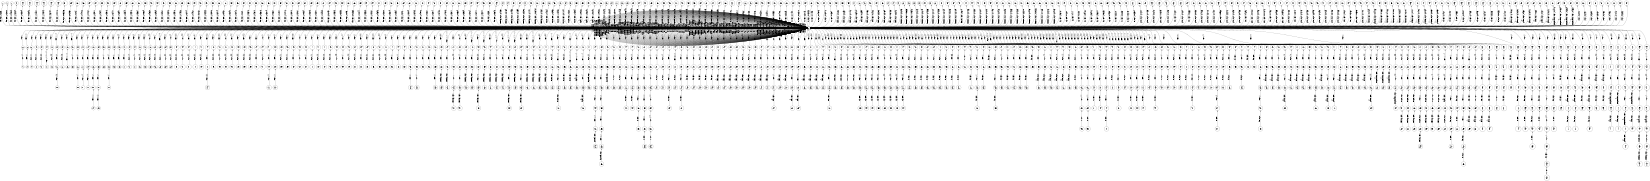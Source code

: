 digraph FST {
rankdir = LR;
size = "8.5,11";
label = "";
center = 1;
orientation = Landscape;
ranksep = "0.4";
nodesep = "0.25";
0 [label = "0", shape = circle, style = bold, fontsize = 14]
	0 -> 0 [label = "the:、/-0.56087", fontsize = 14];
	0 -> 0 [label = "the:た/-0.31363", fontsize = 14];
	0 -> 0 [label = "the:（/-0.22286", fontsize = 14];
	0 -> 0 [label = "the:その/-0.31193", fontsize = 14];
	0 -> 0 [label = "the:の/-0.46103", fontsize = 14];
	0 -> 0 [label = "the:は/-0.3999", fontsize = 14];
	0 -> 1 [label = "the:<eps>/-0.3569", fontsize = 14];
	0 -> 4 [label = "the:<eps>/-0.31222", fontsize = 14];
	0 -> 7 [label = "the:<eps>/-0.43285", fontsize = 14];
	0 -> 10 [label = "the:<eps>/-0.38489", fontsize = 14];
	0 -> 0 [label = "the:この/-0.36216", fontsize = 14];
	0 -> 0 [label = "the:前記/-0.39973", fontsize = 14];
	0 -> 0 [label = "the:する/-0.24789", fontsize = 14];
	0 -> 0 [label = "the:ア/-0.21137", fontsize = 14];
	0 -> 0 [label = "the:本/-0.2343", fontsize = 14];
	0 -> 0 [label = "the:各/-0.23004", fontsize = 14];
	0 -> 0 [label = "the:尚/-0.22102", fontsize = 14];
	0 -> 1128 [label = "the:<eps>/-0.37329", fontsize = 14];
	0 -> 1122 [label = "the:<eps>/0.030296", fontsize = 14];
	0 -> 1115 [label = "the:<eps>/-0.24821", fontsize = 14];
	0 -> 1109 [label = "the:<eps>/-0.26225", fontsize = 14];
	0 -> 1103 [label = "the:<eps>/0.36429", fontsize = 14];
	0 -> 1005 [label = "the:<eps>/-0.01118", fontsize = 14];
	0 -> 999 [label = "the:<eps>/0.0053758", fontsize = 14];
	0 -> 993 [label = "the:<eps>/-0.030337", fontsize = 14];
	0 -> 987 [label = "the:<eps>/-0.2064", fontsize = 14];
	0 -> 954 [label = "the:<eps>/-0.40726", fontsize = 14];
	0 -> 948 [label = "the:<eps>/-0.40484", fontsize = 14];
	0 -> 942 [label = "the:<eps>/-0.39071", fontsize = 14];
	0 -> 935 [label = "the:<eps>/-0.49094", fontsize = 14];
	0 -> 929 [label = "the:<eps>/-0.39873", fontsize = 14];
	0 -> 923 [label = "the:<eps>/-0.37477", fontsize = 14];
	0 -> 917 [label = "the:<eps>/-0.62397", fontsize = 14];
	0 -> 895 [label = "the:<eps>/-0.39549", fontsize = 14];
	0 -> 891 [label = "the:<eps>/-0.39318", fontsize = 14];
	0 -> 887 [label = "the:<eps>/-0.33684", fontsize = 14];
	0 -> 883 [label = "the:<eps>/-0.26269", fontsize = 14];
	0 -> 879 [label = "the:<eps>/-0.43832", fontsize = 14];
	0 -> 875 [label = "the:<eps>/-0.30939", fontsize = 14];
	0 -> 870 [label = "the:<eps>/-0.37561", fontsize = 14];
	0 -> 865 [label = "the:<eps>/-0.38008", fontsize = 14];
	0 -> 861 [label = "the:<eps>/-0.39318", fontsize = 14];
	0 -> 856 [label = "the:<eps>/-0.44336", fontsize = 14];
	0 -> 852 [label = "the:<eps>/-0.31474", fontsize = 14];
	0 -> 848 [label = "the:<eps>/-0.41967", fontsize = 14];
	0 -> 844 [label = "the:<eps>/0.37052", fontsize = 14];
	0 -> 840 [label = "the:<eps>/-0.37555", fontsize = 14];
	0 -> 835 [label = "the:<eps>/-0.30208", fontsize = 14];
	0 -> 831 [label = "the:<eps>/-0.32719", fontsize = 14];
	0 -> 827 [label = "the:<eps>/-0.29457", fontsize = 14];
	0 -> 823 [label = "the:<eps>/-0.57892", fontsize = 14];
	0 -> 680 [label = "the:<eps>/-0.30148", fontsize = 14];
	0 -> 676 [label = "the:<eps>/-0.2221", fontsize = 14];
	0 -> 672 [label = "the:<eps>/-0.36348", fontsize = 14];
	0 -> 668 [label = "the:<eps>/-0.43812", fontsize = 14];
	0 -> 664 [label = "the:<eps>/-0.35675", fontsize = 14];
	0 -> 660 [label = "the:<eps>/-0.33719", fontsize = 14];
	0 -> 512 [label = "the:<eps>/-0.26861", fontsize = 14];
	0 -> 508 [label = "the:<eps>/-0.12007", fontsize = 14];
	0 -> 504 [label = "the:<eps>/-0.24116", fontsize = 14];
	0 -> 500 [label = "the:<eps>/-0.30212", fontsize = 14];
	0 -> 495 [label = "the:<eps>/-0.31081", fontsize = 14];
	0 -> 490 [label = "the:<eps>/-0.27334", fontsize = 14];
	0 -> 486 [label = "the:<eps>/-0.25205", fontsize = 14];
	0 -> 482 [label = "the:<eps>/-0.31301", fontsize = 14];
	0 -> 477 [label = "the:<eps>/-0.34035", fontsize = 14];
	0 -> 473 [label = "the:<eps>/-0.080451", fontsize = 14];
	0 -> 469 [label = "the:<eps>/-0.23525", fontsize = 14];
	0 -> 465 [label = "the:<eps>/-0.36453", fontsize = 14];
	0 -> 461 [label = "the:<eps>/-0.2096", fontsize = 14];
	0 -> 457 [label = "the:<eps>/-0.085885", fontsize = 14];
	0 -> 453 [label = "the:<eps>/-0.21244", fontsize = 14];
	0 -> 449 [label = "the:<eps>/-0.33563", fontsize = 14];
	0 -> 445 [label = "the:<eps>/-0.23461", fontsize = 14];
	0 -> 441 [label = "the:<eps>/-0.45393", fontsize = 14];
	0 -> 308 [label = "the:<eps>/-0.31622", fontsize = 14];
	0 -> 304 [label = "the:<eps>/-0.35219", fontsize = 14];
	0 -> 300 [label = "the:<eps>/-0.26954", fontsize = 14];
	0 -> 296 [label = "the:<eps>/-0.3076", fontsize = 14];
	0 -> 291 [label = "the:<eps>/-0.37829", fontsize = 14];
	0 -> 287 [label = "the:<eps>/-0.32485", fontsize = 14];
	0 -> 282 [label = "the:<eps>/-0.40006", fontsize = 14];
	0 -> 278 [label = "the:<eps>/-0.28281", fontsize = 14];
	0 -> 274 [label = "the:<eps>/-0.38074", fontsize = 14];
	0 -> 270 [label = "the:<eps>/-0.37438", fontsize = 14];
	0 -> 266 [label = "the:<eps>/-0.41325", fontsize = 14];
	0 -> 261 [label = "the:<eps>/-0.33071", fontsize = 14];
	0 -> 257 [label = "the:<eps>/-0.28389", fontsize = 14];
	0 -> 253 [label = "the:<eps>/-0.32539", fontsize = 14];
	0 -> 248 [label = "the:<eps>/-0.30764", fontsize = 14];
	0 -> 243 [label = "the:<eps>/-0.32771", fontsize = 14];
	0 -> 239 [label = "the:<eps>/-0.55474", fontsize = 14];
	0 -> 235 [label = "the:<eps>/-0.5522", fontsize = 14];
	0 -> 1136 [label = "the:<eps>/-0.23845", fontsize = 14];
	0 -> 0 [label = "steering:ステア/-0.26099", fontsize = 14];
	0 -> 0 [label = "steering:用/0.082864", fontsize = 14];
	0 -> 0 [label = "steering:操舵/-0.65928", fontsize = 14];
	0 -> 13 [label = "steering:<eps>/-0.48057", fontsize = 14];
	0 -> 0 [label = "steering:ステアリング/-0.6952", fontsize = 14];
	0 -> 16 [label = "steering:<eps>/-0.37609", fontsize = 14];
	0 -> 312 [label = "steering:<eps>/-0.79435", fontsize = 14];
	0 -> 316 [label = "steering:<eps>/-0.42399", fontsize = 14];
	0 -> 0 [label = "steering:操縦/-0.20287", fontsize = 14];
	0 -> 0 [label = "steering:ハンドル/-0.28186", fontsize = 14];
	0 -> 0 [label = "steering:舵取/-0.38855", fontsize = 14];
	0 -> 19 [label = "steering:<eps>/-0.33016", fontsize = 14];
	0 -> 325 [label = "steering:<eps>/-0.41471", fontsize = 14];
	0 -> 0 [label = "steering:舵/-0.15718", fontsize = 14];
	0 -> 321 [label = "steering:<eps>/-0.082422", fontsize = 14];
	0 -> 960 [label = "steering:<eps>/-0.43647", fontsize = 14];
	0 -> 32 [label = "torque:<eps>/-0.47384", fontsize = 14];
	0 -> 329 [label = "torque:<eps>/-0.54053", fontsize = 14];
	0 -> 0 [label = "torque:出力/0.26868", fontsize = 14];
	0 -> 22 [label = "torque:<eps>/-0.39735", fontsize = 14];
	0 -> 26 [label = "torque:<eps>/-0.071247", fontsize = 14];
	0 -> 0 [label = "torque:トルク/-0.75948", fontsize = 14];
	0 -> 29 [label = "torque:<eps>/-0.3872", fontsize = 14];
	0 -> 0 [label = "torque:力/-0.045625", fontsize = 14];
	0 -> 333 [label = "torque:<eps>/-0.33054", fontsize = 14];
	0 -> 0 [label = "torque:動力/-0.018483", fontsize = 14];
	0 -> 0 [label = "signal:信号/-0.74932", fontsize = 14];
	0 -> 0 [label = "signal:強度/0.25664", fontsize = 14];
	0 -> 0 [label = "signal:クロック/-0.05684", fontsize = 14];
	0 -> 338 [label = "signal:<eps>/-0.20386", fontsize = 14];
	0 -> 342 [label = "signal:<eps>/-0.32698", fontsize = 14];
	0 -> 349 [label = "signal:<eps>/-0.37298", fontsize = 14];
	0 -> 357 [label = "signal:<eps>/-0.20386", fontsize = 14];
	0 -> 0 [label = "inputted:入/-0.09964", fontsize = 14];
	0 -> 0 [label = "inputted:入力/-0.4675", fontsize = 14];
	0 -> 39 [label = "inputted:<eps>/-0.26978", fontsize = 14];
	0 -> 43 [label = "inputted:<eps>/-0.58341", fontsize = 14];
	0 -> 47 [label = "inputted:<eps>/-0.50011", fontsize = 14];
	0 -> 52 [label = "inputted:<eps>/-0.19345", fontsize = 14];
	0 -> 0 [label = "inputted:入射/0.052733", fontsize = 14];
	0 -> 0 [label = "inputted:出力/0.25948", fontsize = 14];
	0 -> 35 [label = "inputted:<eps>/-0.086443", fontsize = 14];
	0 -> 0 [label = "inputted:さ/-0.0005473", fontsize = 14];
	0 -> 966 [label = "inputted:<eps>/-0.096643", fontsize = 14];
	0 -> 973 [label = "inputted:<eps>/-0.15492", fontsize = 14];
	0 -> 979 [label = "inputted:<eps>/-0.22224", fontsize = 14];
	0 -> 392 [label = "inputted:<eps>/-0.16057", fontsize = 14];
	0 -> 361 [label = "inputted:<eps>/-0.035847", fontsize = 14];
	0 -> 365 [label = "inputted:<eps>/-0.18457", fontsize = 14];
	0 -> 369 [label = "inputted:<eps>/-0.26493", fontsize = 14];
	0 -> 374 [label = "inputted:<eps>/-0.26426", fontsize = 14];
	0 -> 379 [label = "inputted:<eps>/-0.4944", fontsize = 14];
	0 -> 385 [label = "inputted:<eps>/-0.30769", fontsize = 14];
	0 -> 399 [label = "inputted:<eps>/-0.081507", fontsize = 14];
	0 -> 403 [label = "inputted:<eps>/-0.044566", fontsize = 14];
	0 -> 407 [label = "inputted:<eps>/-0.25125", fontsize = 14];
	0 -> 412 [label = "inputted:<eps>/0.20361", fontsize = 14];
	0 -> 416 [label = "inputted:<eps>/0.13592", fontsize = 14];
	0 -> 0 [label = "to:へ/-0.43565", fontsize = 14];
	0 -> 637 [label = "to:<eps>/-0.0025442", fontsize = 14];
	0 -> 1021 [label = "to:<eps>/0.049106", fontsize = 14];
	0 -> 1016 [label = "to:<eps>/0.092974", fontsize = 14];
	0 -> 0 [label = "to:と/-0.16568", fontsize = 14];
	0 -> 0 [label = "to:れ/-0.16001", fontsize = 14];
	0 -> 0 [label = "to:項/-0.12919", fontsize = 14];
	0 -> 0 [label = "to:対/-0.19348", fontsize = 14];
	0 -> 0 [label = "to:〜/-0.48595", fontsize = 14];
	0 -> 0 [label = "to:乃至/-0.34452", fontsize = 14];
	0 -> 0 [label = "to:し/-0.30047", fontsize = 14];
	0 -> 0 [label = "to:する/-0.23953", fontsize = 14];
	0 -> 0 [label = "to:に/-0.55959", fontsize = 14];
	0 -> 57 [label = "to:<eps>/-0.29564", fontsize = 14];
	0 -> 60 [label = "to:<eps>/-0.31832", fontsize = 14];
	0 -> 0 [label = "to:が/-0.10491", fontsize = 14];
	0 -> 0 [label = "to:を/-0.39775", fontsize = 14];
	0 -> 653 [label = "to:<eps>/-0.15788", fontsize = 14];
	0 -> 649 [label = "to:<eps>/0.064301", fontsize = 14];
	0 -> 645 [label = "to:<eps>/0.040911", fontsize = 14];
	0 -> 641 [label = "to:<eps>/0.02555", fontsize = 14];
	0 -> 632 [label = "to:<eps>/-0.14276", fontsize = 14];
	0 -> 437 [label = "to:<eps>/-0.35645", fontsize = 14];
	0 -> 433 [label = "to:<eps>/-0.17927", fontsize = 14];
	0 -> 429 [label = "to:<eps>/-0.087372", fontsize = 14];
	0 -> 425 [label = "to:<eps>/-0.30148", fontsize = 14];
	0 -> 421 [label = "to:<eps>/-0.033453", fontsize = 14];
	0 -> 629 [label = "to:<eps>/-0.11596", fontsize = 14];
	0 -> 616 [label = "to:<eps>/-0.048005", fontsize = 14];
	0 -> 620 [label = "to:<eps>/-0.032176", fontsize = 14];
	0 -> 625 [label = "to:<eps>/0.13304", fontsize = 14];
	0 -> 533 [label = "dead:<eps>/-0.08376", fontsize = 14];
	0 -> 0 [label = "dead:上死/-0.2756", fontsize = 14];
	0 -> 525 [label = "dead:<eps>/-0.28391", fontsize = 14];
	0 -> 0 [label = "dead:死/-0.41997", fontsize = 14];
	0 -> 0 [label = "dead:無駄/-0.35351", fontsize = 14];
	0 -> 0 [label = "dead:むだ/-0.39164", fontsize = 14];
	0 -> 0 [label = "dead:デッド/-0.60312", fontsize = 14];
	0 -> 0 [label = "dead:溝/0.18901", fontsize = 14];
	0 -> 70 [label = "dead:<eps>/-0.11146", fontsize = 14];
	0 -> 0 [label = "dead:上方/0.27303", fontsize = 14];
	0 -> 67 [label = "dead:<eps>/0.059124", fontsize = 14];
	0 -> 0 [label = "dead:効果/0.29315", fontsize = 14];
	0 -> 0 [label = "dead:点/-0.10533", fontsize = 14];
	0 -> 64 [label = "dead:<eps>/0.23999", fontsize = 14];
	0 -> 529 [label = "dead:<eps>/-0.10036", fontsize = 14];
	0 -> 516 [label = "dead:<eps>/0.24513", fontsize = 14];
	0 -> 521 [label = "dead:<eps>/-0.33125", fontsize = 14];
	0 -> 73 [label = "dead:<eps>/-0.31889", fontsize = 14];
	0 -> 76 [label = "dead:<eps>/0.067362", fontsize = 14];
	0 -> 0 [label = "dead:不感/-0.51416", fontsize = 14];
	0 -> 79 [label = "dead:<eps>/-0.33746", fontsize = 14];
	0 -> 0 [label = "dead:空き/-0.30567", fontsize = 14];
	0 -> 0 [label = "dead:ｎｓ/0.14292", fontsize = 14];
	0 -> 0 [label = "zone:部/0.12306", fontsize = 14];
	0 -> 0 [label = "zone:zone/-0.2671", fontsize = 14];
	0 -> 0 [label = "zone:帯/-0.44911", fontsize = 14];
	0 -> 0 [label = "zone:領域/-0.28508", fontsize = 14];
	0 -> 0 [label = "zone:域/-0.23664", fontsize = 14];
	0 -> 0 [label = "zone:区間/-0.25022", fontsize = 14];
	0 -> 0 [label = "zone:ゾーン/-0.67468", fontsize = 14];
	0 -> 0 [label = "zone:帯域/-0.072329", fontsize = 14];
	0 -> 0 [label = "zone:層/0.27468", fontsize = 14];
	0 -> 0 [label = "zone:輪帯/-0.21862", fontsize = 14];
	0 -> 0 [label = "zone:エリア/0.033063", fontsize = 14];
	0 -> 0 [label = "zone:範囲/0.15099", fontsize = 14];
	0 -> 0 [label = "detector:回路/0.11907", fontsize = 14];
	0 -> 91 [label = "detector:<eps>/-0.26096", fontsize = 14];
	0 -> 0 [label = "detector:手段/0.020897", fontsize = 14];
	0 -> 0 [label = "detector:素子/0.11835", fontsize = 14];
	0 -> 82 [label = "detector:<eps>/0.050305", fontsize = 14];
	0 -> 85 [label = "detector:<eps>/0.093478", fontsize = 14];
	0 -> 88 [label = "detector:<eps>/-0.28245", fontsize = 14];
	0 -> 0 [label = "detector:検出/-0.39456", fontsize = 14];
	0 -> 542 [label = "detector:<eps>/-0.26749", fontsize = 14];
	0 -> 94 [label = "detector:<eps>/-0.43385", fontsize = 14];
	0 -> 97 [label = "detector:<eps>/-0.21247", fontsize = 14];
	0 -> 100 [label = "detector:<eps>/-0.43696", fontsize = 14];
	0 -> 0 [label = "detector:発生/0.36612", fontsize = 14];
	0 -> 103 [label = "detector:<eps>/-0.37319", fontsize = 14];
	0 -> 106 [label = "detector:<eps>/-0.36263", fontsize = 14];
	0 -> 109 [label = "detector:<eps>/-0.31209", fontsize = 14];
	0 -> 112 [label = "detector:<eps>/-0.5819", fontsize = 14];
	0 -> 115 [label = "detector:<eps>/-0.27253", fontsize = 14];
	0 -> 119 [label = "detector:<eps>/-0.13851", fontsize = 14];
	0 -> 122 [label = "detector:<eps>/-0.18274", fontsize = 14];
	0 -> 125 [label = "detector:<eps>/-0.18154", fontsize = 14];
	0 -> 128 [label = "detector:<eps>/-0.17906", fontsize = 14];
	0 -> 131 [label = "detector:<eps>/-0.29426", fontsize = 14];
	0 -> 0 [label = "detector:検波/-0.25844", fontsize = 14];
	0 -> 134 [label = "detector:<eps>/-0.28926", fontsize = 14];
	0 -> 137 [label = "detector:<eps>/-0.45665", fontsize = 14];
	0 -> 0 [label = "detector:ディテクタ/-0.39189", fontsize = 14];
	0 -> 0 [label = "detector:比較器/-0.16597", fontsize = 14];
	0 -> 0 [label = "detector:センサ/0.22914", fontsize = 14];
	0 -> 0 [label = "detector:検出回路/-0.27382", fontsize = 14];
	0 -> 547 [label = "detector:<eps>/-0.15613", fontsize = 14];
	0 -> 552 [label = "detector:<eps>/-0.33701", fontsize = 14];
	0 -> 537 [label = "detector:<eps>/-0.19405", fontsize = 14];
	0 -> 557 [label = "detector:<eps>/-0.020558", fontsize = 14];
	0 -> 562 [label = "detector:<eps>/-0.11685", fontsize = 14];
	0 -> 567 [label = "detector:<eps>/-0.25108", fontsize = 14];
	0 -> 572 [label = "detector:<eps>/-0.29043", fontsize = 14];
	0 -> 0 [label = "23:23/-0.43731", fontsize = 14];
	0 -> 140 [label = "23:<eps>/-0.36187", fontsize = 14];
	0 -> 0 [label = "23:れ/0.39005", fontsize = 14];
	0 -> 0 [label = "23:部/0.3088", fontsize = 14];
	0 -> 0 [label = "23:２２/0.088805", fontsize = 14];
	0 -> 0 [label = "23:２０/0.21214", fontsize = 14];
	0 -> 0 [label = "23:２３/-0.7387", fontsize = 14];
	0 -> 0 [label = "23:６３/0.29099", fontsize = 14];
	0 -> 577 [label = "23:<eps>/0.16871", fontsize = 14];
	0 -> 581 [label = "23:<eps>/0.414", fontsize = 14];
	0 -> 585 [label = "23:<eps>/0.22257", fontsize = 14];
	0 -> 605 [label = "23:<eps>/-0.29466", fontsize = 14];
	0 -> 601 [label = "23:<eps>/-0.50916", fontsize = 14];
	0 -> 597 [label = "23:<eps>/-0.56872", fontsize = 14];
	0 -> 593 [label = "23:<eps>/-0.60653", fontsize = 14];
	0 -> 589 [label = "23:<eps>/0.49591", fontsize = 14];
	0 -> 609 [label = "is:<eps>/-0.33121", fontsize = 14];
	0 -> 613 [label = "is:<eps>/-0.26855", fontsize = 14];
	0 -> 0 [label = "is:れ/-0.27942", fontsize = 14];
	0 -> 0 [label = "is:を/-0.5021", fontsize = 14];
	0 -> 0 [label = "is:あ/-0.039107", fontsize = 14];
	0 -> 0 [label = "is:が/-0.59235", fontsize = 14];
	0 -> 0 [label = "is:も/-0.11893", fontsize = 14];
	0 -> 0 [label = "is:に/-0.060866", fontsize = 14];
	0 -> 0 [label = "is:は/-0.57102", fontsize = 14];
	0 -> 1011 [label = "is:<eps>/0.057192", fontsize = 14];
	0 -> 0 [label = "is:の/0.052175", fontsize = 14];
	0 -> 0 [label = "be:こと/-0.098191", fontsize = 14];
	0 -> 0 [label = "be:せ/-0.11237", fontsize = 14];
	0 -> 0 [label = "be:する/-0.41225", fontsize = 14];
	0 -> 0 [label = "be:も/-0.20881", fontsize = 14];
	0 -> 657 [label = "be:<eps>/-0.069304", fontsize = 14];
	0 -> 0 [label = "be:を/-0.26589", fontsize = 14];
	0 -> 0 [label = "be:れ/-0.066309", fontsize = 14];
	0 -> 0 [label = "value:大き/0.045751", fontsize = 14];
	0 -> 0 [label = "value:データ/0.27469", fontsize = 14];
	0 -> 0 [label = "value:量/-0.0073424", fontsize = 14];
	0 -> 0 [label = "value:電圧/0.14369", fontsize = 14];
	0 -> 0 [label = "value:値/-0.71979", fontsize = 14];
	0 -> 0 [label = "value:数/0.093971", fontsize = 14];
	0 -> 0 [label = "prior:事前/-0.086145", fontsize = 14];
	0 -> 790 [label = "prior:<eps>/-0.15071", fontsize = 14];
	0 -> 1059 [label = "prior:<eps>/-0.17696", fontsize = 14];
	0 -> 1050 [label = "prior:<eps>/-0.26461", fontsize = 14];
	0 -> 1044 [label = "prior:<eps>/0.015759", fontsize = 14];
	0 -> 1037 [label = "prior:<eps>/-0.18053", fontsize = 14];
	0 -> 1031 [label = "prior:<eps>/0.13427", fontsize = 14];
	0 -> 796 [label = "prior:<eps>/-0.16614", fontsize = 14];
	0 -> 761 [label = "prior:<eps>/0.26638", fontsize = 14];
	0 -> 0 [label = "prior:の/0.52181", fontsize = 14];
	0 -> 150 [label = "prior:<eps>/-0.22561", fontsize = 14];
	0 -> 0 [label = "prior:背景/0.10301", fontsize = 14];
	0 -> 0 [label = "prior:先立ち/-0.27066", fontsize = 14];
	0 -> 0 [label = "prior:先だって/-0.27345", fontsize = 14];
	0 -> 0 [label = "prior:予め/0.14639", fontsize = 14];
	0 -> 0 [label = "prior:前/-0.41025", fontsize = 14];
	0 -> 0 [label = "prior:先行/-0.38643", fontsize = 14];
	0 -> 157 [label = "prior:<eps>/-0.40883", fontsize = 14];
	0 -> 154 [label = "prior:<eps>/-0.37181", fontsize = 14];
	0 -> 0 [label = "prior:まで/0.23953", fontsize = 14];
	0 -> 1025 [label = "prior:<eps>/-0.14927", fontsize = 14];
	0 -> 0 [label = "prior:従来/-0.46447", fontsize = 14];
	0 -> 143 [label = "prior:<eps>/0.099857", fontsize = 14];
	0 -> 786 [label = "prior:<eps>/-0.35464", fontsize = 14];
	0 -> 782 [label = "prior:<eps>/-0.18928", fontsize = 14];
	0 -> 778 [label = "prior:<eps>/-0.24362", fontsize = 14];
	0 -> 684 [label = "prior:<eps>/0.46296", fontsize = 14];
	0 -> 688 [label = "prior:<eps>/-0.017381", fontsize = 14];
	0 -> 694 [label = "prior:<eps>/-0.20968", fontsize = 14];
	0 -> 700 [label = "prior:<eps>/0.0078145", fontsize = 14];
	0 -> 705 [label = "prior:<eps>/0.14486", fontsize = 14];
	0 -> 710 [label = "prior:<eps>/-0.29635", fontsize = 14];
	0 -> 716 [label = "prior:<eps>/-0.089983", fontsize = 14];
	0 -> 720 [label = "prior:<eps>/-0.21832", fontsize = 14];
	0 -> 725 [label = "prior:<eps>/-0.2275", fontsize = 14];
	0 -> 729 [label = "prior:<eps>/-0.43146", fontsize = 14];
	0 -> 734 [label = "prior:<eps>/-0.24532", fontsize = 14];
	0 -> 739 [label = "prior:<eps>/-0.39948", fontsize = 14];
	0 -> 744 [label = "prior:<eps>/-0.16957", fontsize = 14];
	0 -> 748 [label = "prior:<eps>/-0.20643", fontsize = 14];
	0 -> 753 [label = "prior:<eps>/-0.31568", fontsize = 14];
	0 -> 757 [label = "prior:<eps>/-0.20686", fontsize = 14];
	0 -> 146 [label = "prior:<eps>/-0.1062", fontsize = 14];
	0 -> 765 [label = "prior:<eps>/0.51667", fontsize = 14];
	0 -> 769 [label = "prior:<eps>/0.083082", fontsize = 14];
	0 -> 773 [label = "prior:<eps>/-0.17072", fontsize = 14];
	0 -> 169 [label = "practice:<eps>/0.24649", fontsize = 14];
	0 -> 0 [label = "practice:上/0.17283", fontsize = 14];
	0 -> 0 [label = "practice:とき/0.32294", fontsize = 14];
	0 -> 166 [label = "practice:<eps>/0.044733", fontsize = 14];
	0 -> 163 [label = "practice:<eps>/0.18863", fontsize = 14];
	0 -> 800 [label = "practice:<eps>/0.41616", fontsize = 14];
	0 -> 804 [label = "practice:<eps>/0.70102", fontsize = 14];
	0 -> 807 [label = "practice:<eps>/0.52544", fontsize = 14];
	0 -> 1065 [label = "practice:<eps>/0.51101", fontsize = 14];
	0 -> 160 [label = "practice:<eps>/-0.1727", fontsize = 14];
	0 -> 0 [label = "practice:また/0.32466", fontsize = 14];
	0 -> 0 [label = "practice:実用/-0.10751", fontsize = 14];
	0 -> 172 [label = "practice:<eps>/-0.14008", fontsize = 14];
	0 -> 175 [label = "practice:<eps>/-0.27759", fontsize = 14];
	0 -> 0 [label = "practice:実際/-0.28236", fontsize = 14];
	0 -> 178 [label = "practice:<eps>/-0.22057", fontsize = 14];
	0 -> 181 [label = "practice:<eps>/-0.20951", fontsize = 14];
	0 -> 0 [label = "practice:練習/-0.49184", fontsize = 14];
	0 -> 0 [label = "practice:実技/-0.30942", fontsize = 14];
	0 -> 0 [label = "practice:記載/0.18959", fontsize = 14];
	0 -> 0 [label = "practice:実施/0.11851", fontsize = 14];
	0 -> 0 [label = "practice:的/0.14033", fontsize = 14];
	0 -> 0 [label = "practice:は/0.11366", fontsize = 14];
	0 -> 184 [label = "of:<eps>/-0.19877", fontsize = 14];
	0 -> 0 [label = "of:も/0.068829", fontsize = 14];
	0 -> 0 [label = "of:に/-0.19756", fontsize = 14];
	0 -> 0 [label = "of:を/-0.38236", fontsize = 14];
	0 -> 1098 [label = "of:<eps>/-0.21051", fontsize = 14];
	0 -> 1093 [label = "of:<eps>/-0.3633", fontsize = 14];
	0 -> 1087 [label = "of:<eps>/-0.090404", fontsize = 14];
	0 -> 1082 [label = "of:<eps>/-0.44325", fontsize = 14];
	0 -> 1076 [label = "of:<eps>/-0.29945", fontsize = 14];
	0 -> 1070 [label = "of:<eps>/-0.34374", fontsize = 14];
	0 -> 811 [label = "of:<eps>/-0.53235", fontsize = 14];
	0 -> 814 [label = "of:<eps>/0.027535", fontsize = 14];
	0 -> 817 [label = "of:<eps>/-0.14201", fontsize = 14];
	0 -> 0 [label = "of:の/-0.61023", fontsize = 14];
	0 -> 0 [label = "of:が/-0.23188", fontsize = 14];
	0 -> 0 [label = "of:は/-0.039741", fontsize = 14];
	0 -> 0 [label = "phase:同相/-0.23891", fontsize = 14];
	0 -> 193 [label = "phase:<eps>/-0.40288", fontsize = 14];
	0 -> 0 [label = "phase:相/-0.55917", fontsize = 14];
	0 -> 0 [label = "phase:フェーズ/-0.52246", fontsize = 14];
	0 -> 190 [label = "phase:<eps>/-0.37505", fontsize = 14];
	0 -> 912 [label = "phase:<eps>/-0.4552", fontsize = 14];
	0 -> 908 [label = "phase:<eps>/-0.50975", fontsize = 14];
	0 -> 904 [label = "phase:<eps>/0.2625", fontsize = 14];
	0 -> 900 [label = "phase:<eps>/-0.1507", fontsize = 14];
	0 -> 187 [label = "phase:<eps>/-0.37615", fontsize = 14];
	0 -> 0 [label = "phase:位相/-0.72291", fontsize = 14];
	0 -> 0 [label = "phase:ｐｈａｓｅ/-0.27072", fontsize = 14];
	0 -> 0 [label = "compensation:模擬/0.01443", fontsize = 14];
	0 -> 0 [label = "compensation:アシスト/0.11979", fontsize = 14];
	0 -> 0 [label = "compensation:補正/-0.36214", fontsize = 14];
	0 -> 196 [label = "compensation:<eps>/-0.24416", fontsize = 14];
	0 -> 199 [label = "compensation:<eps>/-0.11354", fontsize = 14];
	0 -> 0 [label = "compensation:補償/-0.67992", fontsize = 14];
	0 -> 202 [label = "compensation:<eps>/-0.32669", fontsize = 14];
	0 -> 205 [label = "compensation:<eps>/-0.46531", fontsize = 14];
	0 -> 0 [label = "compensation:補填/-0.31479", fontsize = 14];
	0 -> 231 [label = ".:<eps>/-0.60702", fontsize = 14];
	0 -> 208 [label = ".:<eps>/-0.37591", fontsize = 14];
	0 -> 211 [label = ".:<eps>/-0.56222", fontsize = 14];
	0 -> 0 [label = ".:。/-0.62093", fontsize = 14];
	0 -> 214 [label = ".:<eps>/-0.5232", fontsize = 14];
	0 -> 217 [label = ".:<eps>/-0.67686", fontsize = 14];
	0 -> 221 [label = ".:<eps>/-0.40936", fontsize = 14];
	0 -> 0 [label = ".:る/-0.36042", fontsize = 14];
	0 -> 225 [label = ".:<eps>/-0.70148", fontsize = 14];
	0 -> 228 [label = ".:<eps>/-0.38263", fontsize = 14];
1 [label = "1", shape = circle, style = solid, fontsize = 14]
2 [label = "2", shape = circle, style = solid, fontsize = 14]
	2 -> 3 [label = "<eps>:は", fontsize = 14];
3 [label = "3", shape = circle, style = solid, fontsize = 14]
	3 -> 0 [label = "<eps>:、", fontsize = 14];
4 [label = "4", shape = circle, style = solid, fontsize = 14]
5 [label = "5", shape = circle, style = solid, fontsize = 14]
	5 -> 6 [label = "<eps>:は", fontsize = 14];
6 [label = "6", shape = circle, style = solid, fontsize = 14]
	6 -> 0 [label = "<eps>:この", fontsize = 14];
7 [label = "7", shape = circle, style = solid, fontsize = 14]
8 [label = "8", shape = circle, style = solid, fontsize = 14]
	8 -> 9 [label = "<eps>:また", fontsize = 14];
9 [label = "9", shape = circle, style = solid, fontsize = 14]
	9 -> 0 [label = "<eps>:、", fontsize = 14];
10 [label = "10", shape = circle, style = solid, fontsize = 14]
11 [label = "11", shape = circle, style = solid, fontsize = 14]
	11 -> 12 [label = "<eps>:なお", fontsize = 14];
12 [label = "12", shape = circle, style = solid, fontsize = 14]
	12 -> 0 [label = "<eps>:、", fontsize = 14];
13 [label = "13", shape = circle, style = solid, fontsize = 14]
14 [label = "14", shape = circle, style = solid, fontsize = 14]
	14 -> 15 [label = "<eps>:操舵", fontsize = 14];
15 [label = "15", shape = circle, style = solid, fontsize = 14]
	15 -> 0 [label = "<eps>:用", fontsize = 14];
16 [label = "16", shape = circle, style = solid, fontsize = 14]
17 [label = "17", shape = circle, style = solid, fontsize = 14]
	17 -> 18 [label = "<eps>:ステアリング", fontsize = 14];
18 [label = "18", shape = circle, style = solid, fontsize = 14]
	18 -> 0 [label = "<eps>:系", fontsize = 14];
19 [label = "19", shape = circle, style = solid, fontsize = 14]
20 [label = "20", shape = circle, style = solid, fontsize = 14]
	20 -> 21 [label = "<eps>:舵取", fontsize = 14];
21 [label = "21", shape = circle, style = solid, fontsize = 14]
	21 -> 0 [label = "<eps>:り", fontsize = 14];
22 [label = "22", shape = circle, style = solid, fontsize = 14]
23 [label = "23", shape = circle, style = solid, fontsize = 14]
	23 -> 24 [label = "<eps>:回転", fontsize = 14];
24 [label = "24", shape = circle, style = solid, fontsize = 14]
	24 -> 25 [label = "<eps>:体", fontsize = 14];
25 [label = "25", shape = circle, style = solid, fontsize = 14]
	25 -> 0 [label = "<eps>:トルク", fontsize = 14];
26 [label = "26", shape = circle, style = solid, fontsize = 14]
27 [label = "27", shape = circle, style = solid, fontsize = 14]
	27 -> 28 [label = "<eps>:回転", fontsize = 14];
28 [label = "28", shape = circle, style = solid, fontsize = 14]
	28 -> 0 [label = "<eps>:力", fontsize = 14];
29 [label = "29", shape = circle, style = solid, fontsize = 14]
30 [label = "30", shape = circle, style = solid, fontsize = 14]
	30 -> 31 [label = "<eps>:トルク", fontsize = 14];
31 [label = "31", shape = circle, style = solid, fontsize = 14]
	31 -> 0 [label = "<eps>:値", fontsize = 14];
32 [label = "32", shape = circle, style = solid, fontsize = 14]
33 [label = "33", shape = circle, style = solid, fontsize = 14]
	33 -> 34 [label = "<eps>:力", fontsize = 14];
34 [label = "34", shape = circle, style = solid, fontsize = 14]
	34 -> 0 [label = "<eps>:トルク", fontsize = 14];
35 [label = "35", shape = circle, style = solid, fontsize = 14]
36 [label = "36", shape = circle, style = solid, fontsize = 14]
	36 -> 37 [label = "<eps>:さ", fontsize = 14];
37 [label = "37", shape = circle, style = solid, fontsize = 14]
	37 -> 38 [label = "<eps>:れ", fontsize = 14];
38 [label = "38", shape = circle, style = solid, fontsize = 14]
	38 -> 0 [label = "<eps>:た", fontsize = 14];
39 [label = "39", shape = circle, style = solid, fontsize = 14]
40 [label = "40", shape = circle, style = solid, fontsize = 14]
	40 -> 41 [label = "<eps>:入力", fontsize = 14];
41 [label = "41", shape = circle, style = solid, fontsize = 14]
	41 -> 42 [label = "<eps>:し", fontsize = 14];
42 [label = "42", shape = circle, style = solid, fontsize = 14]
	42 -> 0 [label = "<eps>:た", fontsize = 14];
43 [label = "43", shape = circle, style = solid, fontsize = 14]
44 [label = "44", shape = circle, style = solid, fontsize = 14]
	44 -> 45 [label = "<eps>:入力", fontsize = 14];
45 [label = "45", shape = circle, style = solid, fontsize = 14]
	45 -> 46 [label = "<eps>:さ", fontsize = 14];
46 [label = "46", shape = circle, style = solid, fontsize = 14]
	46 -> 0 [label = "<eps>:れ", fontsize = 14];
47 [label = "47", shape = circle, style = solid, fontsize = 14]
48 [label = "48", shape = circle, style = solid, fontsize = 14]
	48 -> 49 [label = "<eps>:入力", fontsize = 14];
49 [label = "49", shape = circle, style = solid, fontsize = 14]
	49 -> 50 [label = "<eps>:さ", fontsize = 14];
50 [label = "50", shape = circle, style = solid, fontsize = 14]
	50 -> 51 [label = "<eps>:れ", fontsize = 14];
51 [label = "51", shape = circle, style = solid, fontsize = 14]
	51 -> 0 [label = "<eps>:た", fontsize = 14];
52 [label = "52", shape = circle, style = solid, fontsize = 14]
53 [label = "53", shape = circle, style = solid, fontsize = 14]
	53 -> 54 [label = "<eps>:入金", fontsize = 14];
54 [label = "54", shape = circle, style = solid, fontsize = 14]
	54 -> 55 [label = "<eps>:さ", fontsize = 14];
55 [label = "55", shape = circle, style = solid, fontsize = 14]
	55 -> 56 [label = "<eps>:れ", fontsize = 14];
56 [label = "56", shape = circle, style = solid, fontsize = 14]
	56 -> 0 [label = "<eps>:た", fontsize = 14];
57 [label = "57", shape = circle, style = solid, fontsize = 14]
58 [label = "58", shape = circle, style = solid, fontsize = 14]
	58 -> 59 [label = "<eps>:に", fontsize = 14];
59 [label = "59", shape = circle, style = solid, fontsize = 14]
	59 -> 0 [label = "<eps>:し", fontsize = 14];
60 [label = "60", shape = circle, style = solid, fontsize = 14]
61 [label = "61", shape = circle, style = solid, fontsize = 14]
	61 -> 62 [label = "<eps>:に", fontsize = 14];
62 [label = "62", shape = circle, style = solid, fontsize = 14]
	62 -> 63 [label = "<eps>:対", fontsize = 14];
63 [label = "63", shape = circle, style = solid, fontsize = 14]
	63 -> 0 [label = "<eps>:し", fontsize = 14];
64 [label = "64", shape = circle, style = solid, fontsize = 14]
65 [label = "65", shape = circle, style = solid, fontsize = 14]
	65 -> 66 [label = "<eps>:む", fontsize = 14];
66 [label = "66", shape = circle, style = solid, fontsize = 14]
	66 -> 0 [label = "<eps>:だ", fontsize = 14];
67 [label = "67", shape = circle, style = solid, fontsize = 14]
68 [label = "68", shape = circle, style = solid, fontsize = 14]
	68 -> 69 [label = "<eps>:不", fontsize = 14];
69 [label = "69", shape = circle, style = solid, fontsize = 14]
	69 -> 0 [label = "<eps>:感", fontsize = 14];
70 [label = "70", shape = circle, style = solid, fontsize = 14]
71 [label = "71", shape = circle, style = solid, fontsize = 14]
	71 -> 72 [label = "<eps>:空", fontsize = 14];
72 [label = "72", shape = circle, style = solid, fontsize = 14]
	72 -> 0 [label = "<eps>:き", fontsize = 14];
73 [label = "73", shape = circle, style = solid, fontsize = 14]
74 [label = "74", shape = circle, style = solid, fontsize = 14]
	74 -> 75 [label = "<eps>:上死", fontsize = 14];
75 [label = "75", shape = circle, style = solid, fontsize = 14]
	75 -> 0 [label = "<eps>:点", fontsize = 14];
76 [label = "76", shape = circle, style = solid, fontsize = 14]
77 [label = "77", shape = circle, style = solid, fontsize = 14]
	77 -> 78 [label = "<eps>:カム", fontsize = 14];
78 [label = "78", shape = circle, style = solid, fontsize = 14]
	78 -> 0 [label = "<eps>:溝", fontsize = 14];
79 [label = "79", shape = circle, style = solid, fontsize = 14]
80 [label = "80", shape = circle, style = solid, fontsize = 14]
	80 -> 81 [label = "<eps>:不感", fontsize = 14];
81 [label = "81", shape = circle, style = solid, fontsize = 14]
	81 -> 0 [label = "<eps>:帯", fontsize = 14];
82 [label = "82", shape = circle, style = solid, fontsize = 14]
83 [label = "83", shape = circle, style = solid, fontsize = 14]
	83 -> 84 [label = "<eps>:判定", fontsize = 14];
84 [label = "84", shape = circle, style = solid, fontsize = 14]
	84 -> 0 [label = "<eps>:部", fontsize = 14];
85 [label = "85", shape = circle, style = solid, fontsize = 14]
86 [label = "86", shape = circle, style = solid, fontsize = 14]
	86 -> 87 [label = "<eps>:比較", fontsize = 14];
87 [label = "87", shape = circle, style = solid, fontsize = 14]
	87 -> 0 [label = "<eps>:回路", fontsize = 14];
88 [label = "88", shape = circle, style = solid, fontsize = 14]
89 [label = "89", shape = circle, style = solid, fontsize = 14]
	89 -> 90 [label = "<eps>:比較", fontsize = 14];
90 [label = "90", shape = circle, style = solid, fontsize = 14]
	90 -> 0 [label = "<eps>:器", fontsize = 14];
91 [label = "91", shape = circle, style = solid, fontsize = 14]
92 [label = "92", shape = circle, style = solid, fontsize = 14]
	92 -> 93 [label = "<eps>:ディ", fontsize = 14];
93 [label = "93", shape = circle, style = solid, fontsize = 14]
	93 -> 0 [label = "<eps>:テクタ", fontsize = 14];
94 [label = "94", shape = circle, style = solid, fontsize = 14]
95 [label = "95", shape = circle, style = solid, fontsize = 14]
	95 -> 96 [label = "<eps>:検出", fontsize = 14];
96 [label = "96", shape = circle, style = solid, fontsize = 14]
	96 -> 0 [label = "<eps>:部", fontsize = 14];
97 [label = "97", shape = circle, style = solid, fontsize = 14]
98 [label = "98", shape = circle, style = solid, fontsize = 14]
	98 -> 99 [label = "<eps>:検出", fontsize = 14];
99 [label = "99", shape = circle, style = solid, fontsize = 14]
	99 -> 0 [label = "<eps>:用", fontsize = 14];
100 [label = "100", shape = circle, style = solid, fontsize = 14]
101 [label = "101", shape = circle, style = solid, fontsize = 14]
	101 -> 102 [label = "<eps>:検出", fontsize = 14];
102 [label = "102", shape = circle, style = solid, fontsize = 14]
	102 -> 0 [label = "<eps>:装置", fontsize = 14];
103 [label = "103", shape = circle, style = solid, fontsize = 14]
104 [label = "104", shape = circle, style = solid, fontsize = 14]
	104 -> 105 [label = "<eps>:検出", fontsize = 14];
105 [label = "105", shape = circle, style = solid, fontsize = 14]
	105 -> 0 [label = "<eps>:回路", fontsize = 14];
106 [label = "106", shape = circle, style = solid, fontsize = 14]
107 [label = "107", shape = circle, style = solid, fontsize = 14]
	107 -> 108 [label = "<eps>:検出", fontsize = 14];
108 [label = "108", shape = circle, style = solid, fontsize = 14]
	108 -> 0 [label = "<eps>:手段", fontsize = 14];
109 [label = "109", shape = circle, style = solid, fontsize = 14]
110 [label = "110", shape = circle, style = solid, fontsize = 14]
	110 -> 111 [label = "<eps>:検出", fontsize = 14];
111 [label = "111", shape = circle, style = solid, fontsize = 14]
	111 -> 0 [label = "<eps>:素子", fontsize = 14];
112 [label = "112", shape = circle, style = solid, fontsize = 14]
113 [label = "113", shape = circle, style = solid, fontsize = 14]
	113 -> 114 [label = "<eps>:検出", fontsize = 14];
114 [label = "114", shape = circle, style = solid, fontsize = 14]
	114 -> 0 [label = "<eps>:器", fontsize = 14];
115 [label = "115", shape = circle, style = solid, fontsize = 14]
116 [label = "116", shape = circle, style = solid, fontsize = 14]
	116 -> 117 [label = "<eps>:検出", fontsize = 14];
117 [label = "117", shape = circle, style = solid, fontsize = 14]
	117 -> 118 [label = "<eps>:器", fontsize = 14];
118 [label = "118", shape = circle, style = solid, fontsize = 14]
	118 -> 0 [label = "<eps>:回路", fontsize = 14];
119 [label = "119", shape = circle, style = solid, fontsize = 14]
120 [label = "120", shape = circle, style = solid, fontsize = 14]
	120 -> 121 [label = "<eps>:検知", fontsize = 14];
121 [label = "121", shape = circle, style = solid, fontsize = 14]
	121 -> 0 [label = "<eps>:部", fontsize = 14];
122 [label = "122", shape = circle, style = solid, fontsize = 14]
123 [label = "123", shape = circle, style = solid, fontsize = 14]
	123 -> 124 [label = "<eps>:検知", fontsize = 14];
124 [label = "124", shape = circle, style = solid, fontsize = 14]
	124 -> 0 [label = "<eps>:装置", fontsize = 14];
125 [label = "125", shape = circle, style = solid, fontsize = 14]
126 [label = "126", shape = circle, style = solid, fontsize = 14]
	126 -> 127 [label = "<eps>:検知", fontsize = 14];
127 [label = "127", shape = circle, style = solid, fontsize = 14]
	127 -> 0 [label = "<eps>:回路", fontsize = 14];
128 [label = "128", shape = circle, style = solid, fontsize = 14]
129 [label = "129", shape = circle, style = solid, fontsize = 14]
	129 -> 130 [label = "<eps>:検知", fontsize = 14];
130 [label = "130", shape = circle, style = solid, fontsize = 14]
	130 -> 0 [label = "<eps>:手段", fontsize = 14];
131 [label = "131", shape = circle, style = solid, fontsize = 14]
132 [label = "132", shape = circle, style = solid, fontsize = 14]
	132 -> 133 [label = "<eps>:検知", fontsize = 14];
133 [label = "133", shape = circle, style = solid, fontsize = 14]
	133 -> 0 [label = "<eps>:器", fontsize = 14];
134 [label = "134", shape = circle, style = solid, fontsize = 14]
135 [label = "135", shape = circle, style = solid, fontsize = 14]
	135 -> 136 [label = "<eps>:検波", fontsize = 14];
136 [label = "136", shape = circle, style = solid, fontsize = 14]
	136 -> 0 [label = "<eps>:回路", fontsize = 14];
137 [label = "137", shape = circle, style = solid, fontsize = 14]
138 [label = "138", shape = circle, style = solid, fontsize = 14]
	138 -> 139 [label = "<eps>:検波", fontsize = 14];
139 [label = "139", shape = circle, style = solid, fontsize = 14]
	139 -> 0 [label = "<eps>:器", fontsize = 14];
140 [label = "140", shape = circle, style = solid, fontsize = 14]
141 [label = "141", shape = circle, style = solid, fontsize = 14]
	141 -> 142 [label = "<eps>:部", fontsize = 14];
142 [label = "142", shape = circle, style = solid, fontsize = 14]
	142 -> 0 [label = "<eps>:２３", fontsize = 14];
143 [label = "143", shape = circle, style = solid, fontsize = 14]
144 [label = "144", shape = circle, style = solid, fontsize = 14]
	144 -> 145 [label = "<eps>:より", fontsize = 14];
145 [label = "145", shape = circle, style = solid, fontsize = 14]
	145 -> 0 [label = "<eps>:も", fontsize = 14];
146 [label = "146", shape = circle, style = solid, fontsize = 14]
147 [label = "147", shape = circle, style = solid, fontsize = 14]
	147 -> 148 [label = "<eps>:より", fontsize = 14];
148 [label = "148", shape = circle, style = solid, fontsize = 14]
	148 -> 149 [label = "<eps>:も", fontsize = 14];
149 [label = "149", shape = circle, style = solid, fontsize = 14]
	149 -> 0 [label = "<eps>:先", fontsize = 14];
150 [label = "150", shape = circle, style = solid, fontsize = 14]
151 [label = "151", shape = circle, style = solid, fontsize = 14]
	151 -> 152 [label = "<eps>:より", fontsize = 14];
152 [label = "152", shape = circle, style = solid, fontsize = 14]
	152 -> 153 [label = "<eps>:も", fontsize = 14];
153 [label = "153", shape = circle, style = solid, fontsize = 14]
	153 -> 0 [label = "<eps>:前", fontsize = 14];
154 [label = "154", shape = circle, style = solid, fontsize = 14]
155 [label = "155", shape = circle, style = solid, fontsize = 14]
	155 -> 156 [label = "<eps>:先立", fontsize = 14];
156 [label = "156", shape = circle, style = solid, fontsize = 14]
	156 -> 0 [label = "<eps>:っ", fontsize = 14];
157 [label = "157", shape = circle, style = solid, fontsize = 14]
158 [label = "158", shape = circle, style = solid, fontsize = 14]
	158 -> 159 [label = "<eps>:先立", fontsize = 14];
159 [label = "159", shape = circle, style = solid, fontsize = 14]
	159 -> 0 [label = "<eps>:ち", fontsize = 14];
160 [label = "160", shape = circle, style = solid, fontsize = 14]
161 [label = "161", shape = circle, style = solid, fontsize = 14]
	161 -> 162 [label = "<eps>:は", fontsize = 14];
162 [label = "162", shape = circle, style = solid, fontsize = 14]
	162 -> 0 [label = "<eps>:実際", fontsize = 14];
163 [label = "163", shape = circle, style = solid, fontsize = 14]
164 [label = "164", shape = circle, style = solid, fontsize = 14]
	164 -> 165 [label = "<eps>:行", fontsize = 14];
165 [label = "165", shape = circle, style = solid, fontsize = 14]
	165 -> 0 [label = "<eps>:う", fontsize = 14];
166 [label = "166", shape = circle, style = solid, fontsize = 14]
167 [label = "167", shape = circle, style = solid, fontsize = 14]
	167 -> 168 [label = "<eps>:行", fontsize = 14];
168 [label = "168", shape = circle, style = solid, fontsize = 14]
	168 -> 0 [label = "<eps>:わ", fontsize = 14];
169 [label = "169", shape = circle, style = solid, fontsize = 14]
170 [label = "170", shape = circle, style = solid, fontsize = 14]
	170 -> 171 [label = "<eps>:行な", fontsize = 14];
171 [label = "171", shape = circle, style = solid, fontsize = 14]
	171 -> 0 [label = "<eps>:う", fontsize = 14];
172 [label = "172", shape = circle, style = solid, fontsize = 14]
173 [label = "173", shape = circle, style = solid, fontsize = 14]
	173 -> 174 [label = "<eps>:実用", fontsize = 14];
174 [label = "174", shape = circle, style = solid, fontsize = 14]
	174 -> 0 [label = "<eps>:的", fontsize = 14];
175 [label = "175", shape = circle, style = solid, fontsize = 14]
176 [label = "176", shape = circle, style = solid, fontsize = 14]
	176 -> 177 [label = "<eps>:実用", fontsize = 14];
177 [label = "177", shape = circle, style = solid, fontsize = 14]
	177 -> 0 [label = "<eps>:上", fontsize = 14];
178 [label = "178", shape = circle, style = solid, fontsize = 14]
179 [label = "179", shape = circle, style = solid, fontsize = 14]
	179 -> 180 [label = "<eps>:実際", fontsize = 14];
180 [label = "180", shape = circle, style = solid, fontsize = 14]
	180 -> 0 [label = "<eps>:は", fontsize = 14];
181 [label = "181", shape = circle, style = solid, fontsize = 14]
182 [label = "182", shape = circle, style = solid, fontsize = 14]
	182 -> 183 [label = "<eps>:実際", fontsize = 14];
183 [label = "183", shape = circle, style = solid, fontsize = 14]
	183 -> 0 [label = "<eps>:上", fontsize = 14];
184 [label = "184", shape = circle, style = solid, fontsize = 14]
185 [label = "185", shape = circle, style = solid, fontsize = 14]
	185 -> 186 [label = "<eps>:に", fontsize = 14];
186 [label = "186", shape = circle, style = solid, fontsize = 14]
	186 -> 0 [label = "<eps>:おけ", fontsize = 14];
187 [label = "187", shape = circle, style = solid, fontsize = 14]
188 [label = "188", shape = circle, style = solid, fontsize = 14]
	188 -> 189 [label = "<eps>:位相", fontsize = 14];
189 [label = "189", shape = circle, style = solid, fontsize = 14]
	189 -> 0 [label = "<eps>:角", fontsize = 14];
190 [label = "190", shape = circle, style = solid, fontsize = 14]
191 [label = "191", shape = circle, style = solid, fontsize = 14]
	191 -> 192 [label = "<eps>:位相", fontsize = 14];
192 [label = "192", shape = circle, style = solid, fontsize = 14]
	192 -> 0 [label = "<eps>:差", fontsize = 14];
193 [label = "193", shape = circle, style = solid, fontsize = 14]
194 [label = "194", shape = circle, style = solid, fontsize = 14]
	194 -> 195 [label = "<eps>:相", fontsize = 14];
195 [label = "195", shape = circle, style = solid, fontsize = 14]
	195 -> 0 [label = "<eps>:位相", fontsize = 14];
196 [label = "196", shape = circle, style = solid, fontsize = 14]
197 [label = "197", shape = circle, style = solid, fontsize = 14]
	197 -> 198 [label = "<eps>:補正", fontsize = 14];
198 [label = "198", shape = circle, style = solid, fontsize = 14]
	198 -> 0 [label = "<eps>:用", fontsize = 14];
199 [label = "199", shape = circle, style = solid, fontsize = 14]
200 [label = "200", shape = circle, style = solid, fontsize = 14]
	200 -> 201 [label = "<eps>:補正", fontsize = 14];
201 [label = "201", shape = circle, style = solid, fontsize = 14]
	201 -> 0 [label = "<eps>:計算", fontsize = 14];
202 [label = "202", shape = circle, style = solid, fontsize = 14]
203 [label = "203", shape = circle, style = solid, fontsize = 14]
	203 -> 204 [label = "<eps>:補償", fontsize = 14];
204 [label = "204", shape = circle, style = solid, fontsize = 14]
	204 -> 0 [label = "<eps>:処理", fontsize = 14];
205 [label = "205", shape = circle, style = solid, fontsize = 14]
206 [label = "206", shape = circle, style = solid, fontsize = 14]
	206 -> 207 [label = "<eps>:補償", fontsize = 14];
207 [label = "207", shape = circle, style = solid, fontsize = 14]
	207 -> 0 [label = "<eps>:用", fontsize = 14];
208 [label = "208", shape = circle, style = solid, fontsize = 14]
209 [label = "209", shape = circle, style = solid, fontsize = 14]
	209 -> 210 [label = "<eps>:た", fontsize = 14];
210 [label = "210", shape = circle, style = solid, fontsize = 14]
	210 -> 0 [label = "<eps>:。", fontsize = 14];
211 [label = "211", shape = circle, style = solid, fontsize = 14]
212 [label = "212", shape = circle, style = solid, fontsize = 14]
	212 -> 213 [label = "<eps>:する", fontsize = 14];
213 [label = "213", shape = circle, style = solid, fontsize = 14]
	213 -> 0 [label = "<eps>:。", fontsize = 14];
214 [label = "214", shape = circle, style = solid, fontsize = 14]
215 [label = "215", shape = circle, style = solid, fontsize = 14]
	215 -> 216 [label = "<eps>:い", fontsize = 14];
216 [label = "216", shape = circle, style = solid, fontsize = 14]
	216 -> 0 [label = "<eps>:。", fontsize = 14];
217 [label = "217", shape = circle, style = solid, fontsize = 14]
218 [label = "218", shape = circle, style = solid, fontsize = 14]
	218 -> 219 [label = "<eps>:い", fontsize = 14];
219 [label = "219", shape = circle, style = solid, fontsize = 14]
	219 -> 220 [label = "<eps>:る", fontsize = 14];
220 [label = "220", shape = circle, style = solid, fontsize = 14]
	220 -> 0 [label = "<eps>:。", fontsize = 14];
221 [label = "221", shape = circle, style = solid, fontsize = 14]
222 [label = "222", shape = circle, style = solid, fontsize = 14]
	222 -> 223 [label = "<eps>:い", fontsize = 14];
223 [label = "223", shape = circle, style = solid, fontsize = 14]
	223 -> 224 [label = "<eps>:く", fontsize = 14];
224 [label = "224", shape = circle, style = solid, fontsize = 14]
	224 -> 0 [label = "<eps>:。", fontsize = 14];
225 [label = "225", shape = circle, style = solid, fontsize = 14]
226 [label = "226", shape = circle, style = solid, fontsize = 14]
	226 -> 227 [label = "<eps>:る", fontsize = 14];
227 [label = "227", shape = circle, style = solid, fontsize = 14]
	227 -> 0 [label = "<eps>:。", fontsize = 14];
228 [label = "228", shape = circle, style = solid, fontsize = 14]
229 [label = "229", shape = circle, style = solid, fontsize = 14]
	229 -> 230 [label = "<eps>:う", fontsize = 14];
230 [label = "230", shape = circle, style = solid, fontsize = 14]
	230 -> 0 [label = "<eps>:。", fontsize = 14];
231 [label = "231", shape = circle, style = solid, fontsize = 14]
232 [label = "232", shape = circle, style = solid, fontsize = 14]
	232 -> 233 [label = "<eps>:あ", fontsize = 14];
233 [label = "233", shape = circle, style = solid, fontsize = 14]
	233 -> 234 [label = "<eps>:る", fontsize = 14];
234 [label = "234", shape = circle, style = solid, fontsize = 14]
	234 -> 0 [label = "<eps>:。", fontsize = 14];
235 [label = "235", shape = circle, style = solid, fontsize = 14]
236 [label = "236", shape = circle, style = solid, fontsize = 14]
	236 -> 237 [label = "steering:<eps>", fontsize = 14];
237 [label = "237", shape = circle, style = solid, fontsize = 14]
	237 -> 238 [label = "<eps>:、", fontsize = 14];
238 [label = "238", shape = circle, style = solid, fontsize = 14]
	238 -> 0 [label = "<eps>:操舵", fontsize = 14];
239 [label = "239", shape = circle, style = solid, fontsize = 14]
240 [label = "240", shape = circle, style = solid, fontsize = 14]
	240 -> 241 [label = "steering:<eps>", fontsize = 14];
241 [label = "241", shape = circle, style = solid, fontsize = 14]
	241 -> 242 [label = "<eps>:、", fontsize = 14];
242 [label = "242", shape = circle, style = solid, fontsize = 14]
	242 -> 0 [label = "<eps>:ステアリング", fontsize = 14];
243 [label = "243", shape = circle, style = solid, fontsize = 14]
244 [label = "244", shape = circle, style = solid, fontsize = 14]
	244 -> 245 [label = "steering:<eps>", fontsize = 14];
245 [label = "245", shape = circle, style = solid, fontsize = 14]
	245 -> 246 [label = "<eps>:、", fontsize = 14];
246 [label = "246", shape = circle, style = solid, fontsize = 14]
	246 -> 247 [label = "<eps>:舵取", fontsize = 14];
247 [label = "247", shape = circle, style = solid, fontsize = 14]
	247 -> 0 [label = "<eps>:り", fontsize = 14];
248 [label = "248", shape = circle, style = solid, fontsize = 14]
249 [label = "249", shape = circle, style = solid, fontsize = 14]
	249 -> 250 [label = "steering:<eps>", fontsize = 14];
250 [label = "250", shape = circle, style = solid, fontsize = 14]
	250 -> 251 [label = "<eps>:、", fontsize = 14];
251 [label = "251", shape = circle, style = solid, fontsize = 14]
	251 -> 252 [label = "<eps>:実", fontsize = 14];
252 [label = "252", shape = circle, style = solid, fontsize = 14]
	252 -> 0 [label = "<eps>:舵角", fontsize = 14];
253 [label = "253", shape = circle, style = solid, fontsize = 14]
254 [label = "254", shape = circle, style = solid, fontsize = 14]
	254 -> 255 [label = "steering:<eps>", fontsize = 14];
255 [label = "255", shape = circle, style = solid, fontsize = 14]
	255 -> 256 [label = "<eps>:た", fontsize = 14];
256 [label = "256", shape = circle, style = solid, fontsize = 14]
	256 -> 0 [label = "<eps>:操舵", fontsize = 14];
257 [label = "257", shape = circle, style = solid, fontsize = 14]
258 [label = "258", shape = circle, style = solid, fontsize = 14]
	258 -> 259 [label = "steering:<eps>", fontsize = 14];
259 [label = "259", shape = circle, style = solid, fontsize = 14]
	259 -> 260 [label = "<eps>:た", fontsize = 14];
260 [label = "260", shape = circle, style = solid, fontsize = 14]
	260 -> 0 [label = "<eps>:ステアリング", fontsize = 14];
261 [label = "261", shape = circle, style = solid, fontsize = 14]
262 [label = "262", shape = circle, style = solid, fontsize = 14]
	262 -> 263 [label = "steering:<eps>", fontsize = 14];
263 [label = "263", shape = circle, style = solid, fontsize = 14]
	263 -> 264 [label = "<eps>:その", fontsize = 14];
264 [label = "264", shape = circle, style = solid, fontsize = 14]
	264 -> 265 [label = "<eps>:操舵", fontsize = 14];
265 [label = "265", shape = circle, style = solid, fontsize = 14]
	265 -> 0 [label = "<eps>:用", fontsize = 14];
266 [label = "266", shape = circle, style = solid, fontsize = 14]
267 [label = "267", shape = circle, style = solid, fontsize = 14]
	267 -> 268 [label = "steering:<eps>", fontsize = 14];
268 [label = "268", shape = circle, style = solid, fontsize = 14]
	268 -> 269 [label = "<eps>:その", fontsize = 14];
269 [label = "269", shape = circle, style = solid, fontsize = 14]
	269 -> 0 [label = "<eps>:ステアリング", fontsize = 14];
270 [label = "270", shape = circle, style = solid, fontsize = 14]
271 [label = "271", shape = circle, style = solid, fontsize = 14]
	271 -> 272 [label = "steering:<eps>", fontsize = 14];
272 [label = "272", shape = circle, style = solid, fontsize = 14]
	272 -> 273 [label = "<eps>:の", fontsize = 14];
273 [label = "273", shape = circle, style = solid, fontsize = 14]
	273 -> 0 [label = "<eps>:操舵", fontsize = 14];
274 [label = "274", shape = circle, style = solid, fontsize = 14]
275 [label = "275", shape = circle, style = solid, fontsize = 14]
	275 -> 276 [label = "steering:<eps>", fontsize = 14];
276 [label = "276", shape = circle, style = solid, fontsize = 14]
	276 -> 277 [label = "<eps>:の", fontsize = 14];
277 [label = "277", shape = circle, style = solid, fontsize = 14]
	277 -> 0 [label = "<eps>:ステアリング", fontsize = 14];
278 [label = "278", shape = circle, style = solid, fontsize = 14]
279 [label = "279", shape = circle, style = solid, fontsize = 14]
	279 -> 280 [label = "steering:<eps>", fontsize = 14];
280 [label = "280", shape = circle, style = solid, fontsize = 14]
	280 -> 281 [label = "<eps>:の", fontsize = 14];
281 [label = "281", shape = circle, style = solid, fontsize = 14]
	281 -> 0 [label = "<eps>:舵取", fontsize = 14];
282 [label = "282", shape = circle, style = solid, fontsize = 14]
283 [label = "283", shape = circle, style = solid, fontsize = 14]
	283 -> 284 [label = "steering:<eps>", fontsize = 14];
284 [label = "284", shape = circle, style = solid, fontsize = 14]
	284 -> 285 [label = "<eps>:は", fontsize = 14];
285 [label = "285", shape = circle, style = solid, fontsize = 14]
	285 -> 286 [label = "<eps>:、", fontsize = 14];
286 [label = "286", shape = circle, style = solid, fontsize = 14]
	286 -> 0 [label = "<eps>:ステアリング", fontsize = 14];
287 [label = "287", shape = circle, style = solid, fontsize = 14]
288 [label = "288", shape = circle, style = solid, fontsize = 14]
	288 -> 289 [label = "steering:<eps>", fontsize = 14];
289 [label = "289", shape = circle, style = solid, fontsize = 14]
	289 -> 290 [label = "<eps>:は", fontsize = 14];
290 [label = "290", shape = circle, style = solid, fontsize = 14]
	290 -> 0 [label = "<eps>:ステアリング", fontsize = 14];
291 [label = "291", shape = circle, style = solid, fontsize = 14]
292 [label = "292", shape = circle, style = solid, fontsize = 14]
	292 -> 293 [label = "steering:<eps>", fontsize = 14];
293 [label = "293", shape = circle, style = solid, fontsize = 14]
	293 -> 294 [label = "<eps>:また", fontsize = 14];
294 [label = "294", shape = circle, style = solid, fontsize = 14]
	294 -> 295 [label = "<eps>:、", fontsize = 14];
295 [label = "295", shape = circle, style = solid, fontsize = 14]
	295 -> 0 [label = "<eps>:操舵", fontsize = 14];
296 [label = "296", shape = circle, style = solid, fontsize = 14]
297 [label = "297", shape = circle, style = solid, fontsize = 14]
	297 -> 298 [label = "steering:<eps>", fontsize = 14];
298 [label = "298", shape = circle, style = solid, fontsize = 14]
	298 -> 299 [label = "<eps>:この", fontsize = 14];
299 [label = "299", shape = circle, style = solid, fontsize = 14]
	299 -> 0 [label = "<eps>:操舵", fontsize = 14];
300 [label = "300", shape = circle, style = solid, fontsize = 14]
301 [label = "301", shape = circle, style = solid, fontsize = 14]
	301 -> 302 [label = "steering:<eps>", fontsize = 14];
302 [label = "302", shape = circle, style = solid, fontsize = 14]
	302 -> 303 [label = "<eps>:同", fontsize = 14];
303 [label = "303", shape = circle, style = solid, fontsize = 14]
	303 -> 0 [label = "<eps>:ステアリング", fontsize = 14];
304 [label = "304", shape = circle, style = solid, fontsize = 14]
305 [label = "305", shape = circle, style = solid, fontsize = 14]
	305 -> 306 [label = "steering:<eps>", fontsize = 14];
306 [label = "306", shape = circle, style = solid, fontsize = 14]
	306 -> 307 [label = "<eps>:該", fontsize = 14];
307 [label = "307", shape = circle, style = solid, fontsize = 14]
	307 -> 0 [label = "<eps>:操舵", fontsize = 14];
308 [label = "308", shape = circle, style = solid, fontsize = 14]
309 [label = "309", shape = circle, style = solid, fontsize = 14]
	309 -> 310 [label = "steering:<eps>", fontsize = 14];
310 [label = "310", shape = circle, style = solid, fontsize = 14]
	310 -> 311 [label = "<eps>:車輪", fontsize = 14];
311 [label = "311", shape = circle, style = solid, fontsize = 14]
	311 -> 0 [label = "<eps>:操舵", fontsize = 14];
312 [label = "312", shape = circle, style = solid, fontsize = 14]
313 [label = "313", shape = circle, style = solid, fontsize = 14]
	313 -> 314 [label = "torque:<eps>", fontsize = 14];
314 [label = "314", shape = circle, style = solid, fontsize = 14]
	314 -> 315 [label = "<eps>:操舵", fontsize = 14];
315 [label = "315", shape = circle, style = solid, fontsize = 14]
	315 -> 0 [label = "<eps>:トルク", fontsize = 14];
316 [label = "316", shape = circle, style = solid, fontsize = 14]
317 [label = "317", shape = circle, style = solid, fontsize = 14]
	317 -> 318 [label = "torque:<eps>", fontsize = 14];
318 [label = "318", shape = circle, style = solid, fontsize = 14]
	318 -> 319 [label = "<eps>:操舵", fontsize = 14];
319 [label = "319", shape = circle, style = solid, fontsize = 14]
	319 -> 320 [label = "<eps>:トルク", fontsize = 14];
320 [label = "320", shape = circle, style = solid, fontsize = 14]
	320 -> 0 [label = "<eps>:値", fontsize = 14];
321 [label = "321", shape = circle, style = solid, fontsize = 14]
322 [label = "322", shape = circle, style = solid, fontsize = 14]
	322 -> 323 [label = "torque:<eps>", fontsize = 14];
323 [label = "323", shape = circle, style = solid, fontsize = 14]
	323 -> 324 [label = "<eps>:操舵", fontsize = 14];
324 [label = "324", shape = circle, style = solid, fontsize = 14]
	324 -> 0 [label = "<eps>:力", fontsize = 14];
325 [label = "325", shape = circle, style = solid, fontsize = 14]
326 [label = "326", shape = circle, style = solid, fontsize = 14]
	326 -> 327 [label = "torque:<eps>", fontsize = 14];
327 [label = "327", shape = circle, style = solid, fontsize = 14]
	327 -> 328 [label = "<eps>:ステアリング", fontsize = 14];
328 [label = "328", shape = circle, style = solid, fontsize = 14]
	328 -> 0 [label = "<eps>:トルク", fontsize = 14];
329 [label = "329", shape = circle, style = solid, fontsize = 14]
330 [label = "330", shape = circle, style = solid, fontsize = 14]
	330 -> 331 [label = "signal:<eps>", fontsize = 14];
331 [label = "331", shape = circle, style = solid, fontsize = 14]
	331 -> 332 [label = "<eps>:トルク", fontsize = 14];
332 [label = "332", shape = circle, style = solid, fontsize = 14]
	332 -> 0 [label = "<eps>:信号", fontsize = 14];
333 [label = "333", shape = circle, style = solid, fontsize = 14]
334 [label = "334", shape = circle, style = solid, fontsize = 14]
	334 -> 335 [label = "signal:<eps>", fontsize = 14];
335 [label = "335", shape = circle, style = solid, fontsize = 14]
	335 -> 336 [label = "<eps>:力", fontsize = 14];
336 [label = "336", shape = circle, style = solid, fontsize = 14]
	336 -> 337 [label = "<eps>:トルク", fontsize = 14];
337 [label = "337", shape = circle, style = solid, fontsize = 14]
	337 -> 0 [label = "<eps>:信号", fontsize = 14];
338 [label = "338", shape = circle, style = solid, fontsize = 14]
339 [label = "339", shape = circle, style = solid, fontsize = 14]
	339 -> 340 [label = "inputted:<eps>", fontsize = 14];
340 [label = "340", shape = circle, style = solid, fontsize = 14]
	340 -> 341 [label = "<eps>:信号", fontsize = 14];
341 [label = "341", shape = circle, style = solid, fontsize = 14]
	341 -> 0 [label = "<eps>:入力", fontsize = 14];
342 [label = "342", shape = circle, style = solid, fontsize = 14]
343 [label = "343", shape = circle, style = solid, fontsize = 14]
	343 -> 344 [label = "inputted:<eps>", fontsize = 14];
344 [label = "344", shape = circle, style = solid, fontsize = 14]
	344 -> 345 [label = "<eps>:入力", fontsize = 14];
345 [label = "345", shape = circle, style = solid, fontsize = 14]
	345 -> 346 [label = "<eps>:さ", fontsize = 14];
346 [label = "346", shape = circle, style = solid, fontsize = 14]
	346 -> 347 [label = "<eps>:れ", fontsize = 14];
347 [label = "347", shape = circle, style = solid, fontsize = 14]
	347 -> 348 [label = "<eps>:た", fontsize = 14];
348 [label = "348", shape = circle, style = solid, fontsize = 14]
	348 -> 0 [label = "<eps>:信号", fontsize = 14];
349 [label = "349", shape = circle, style = solid, fontsize = 14]
350 [label = "350", shape = circle, style = solid, fontsize = 14]
	350 -> 351 [label = "inputted:<eps>", fontsize = 14];
351 [label = "351", shape = circle, style = solid, fontsize = 14]
	351 -> 352 [label = "<eps>:入力", fontsize = 14];
352 [label = "352", shape = circle, style = solid, fontsize = 14]
	352 -> 353 [label = "<eps>:さ", fontsize = 14];
353 [label = "353", shape = circle, style = solid, fontsize = 14]
	353 -> 354 [label = "<eps>:れ", fontsize = 14];
354 [label = "354", shape = circle, style = solid, fontsize = 14]
	354 -> 355 [label = "<eps>:た", fontsize = 14];
355 [label = "355", shape = circle, style = solid, fontsize = 14]
	355 -> 356 [label = "<eps>:入力", fontsize = 14];
356 [label = "356", shape = circle, style = solid, fontsize = 14]
	356 -> 0 [label = "<eps>:信号", fontsize = 14];
357 [label = "357", shape = circle, style = solid, fontsize = 14]
358 [label = "358", shape = circle, style = solid, fontsize = 14]
	358 -> 359 [label = "inputted:<eps>", fontsize = 14];
359 [label = "359", shape = circle, style = solid, fontsize = 14]
	359 -> 360 [label = "<eps>:入力", fontsize = 14];
360 [label = "360", shape = circle, style = solid, fontsize = 14]
	360 -> 0 [label = "<eps>:信号", fontsize = 14];
361 [label = "361", shape = circle, style = solid, fontsize = 14]
362 [label = "362", shape = circle, style = solid, fontsize = 14]
	362 -> 363 [label = "to:<eps>", fontsize = 14];
363 [label = "363", shape = circle, style = solid, fontsize = 14]
	363 -> 364 [label = "<eps>:に", fontsize = 14];
364 [label = "364", shape = circle, style = solid, fontsize = 14]
	364 -> 0 [label = "<eps>:入", fontsize = 14];
365 [label = "365", shape = circle, style = solid, fontsize = 14]
366 [label = "366", shape = circle, style = solid, fontsize = 14]
	366 -> 367 [label = "to:<eps>", fontsize = 14];
367 [label = "367", shape = circle, style = solid, fontsize = 14]
	367 -> 368 [label = "<eps>:に", fontsize = 14];
368 [label = "368", shape = circle, style = solid, fontsize = 14]
	368 -> 0 [label = "<eps>:入力", fontsize = 14];
369 [label = "369", shape = circle, style = solid, fontsize = 14]
370 [label = "370", shape = circle, style = solid, fontsize = 14]
	370 -> 371 [label = "to:<eps>", fontsize = 14];
371 [label = "371", shape = circle, style = solid, fontsize = 14]
	371 -> 372 [label = "<eps>:に", fontsize = 14];
372 [label = "372", shape = circle, style = solid, fontsize = 14]
	372 -> 373 [label = "<eps>:入力", fontsize = 14];
373 [label = "373", shape = circle, style = solid, fontsize = 14]
	373 -> 0 [label = "<eps>:し", fontsize = 14];
374 [label = "374", shape = circle, style = solid, fontsize = 14]
375 [label = "375", shape = circle, style = solid, fontsize = 14]
	375 -> 376 [label = "to:<eps>", fontsize = 14];
376 [label = "376", shape = circle, style = solid, fontsize = 14]
	376 -> 377 [label = "<eps>:に", fontsize = 14];
377 [label = "377", shape = circle, style = solid, fontsize = 14]
	377 -> 378 [label = "<eps>:入力", fontsize = 14];
378 [label = "378", shape = circle, style = solid, fontsize = 14]
	378 -> 0 [label = "<eps>:する", fontsize = 14];
379 [label = "379", shape = circle, style = solid, fontsize = 14]
380 [label = "380", shape = circle, style = solid, fontsize = 14]
	380 -> 381 [label = "to:<eps>", fontsize = 14];
381 [label = "381", shape = circle, style = solid, fontsize = 14]
	381 -> 382 [label = "<eps>:に", fontsize = 14];
382 [label = "382", shape = circle, style = solid, fontsize = 14]
	382 -> 383 [label = "<eps>:入力", fontsize = 14];
383 [label = "383", shape = circle, style = solid, fontsize = 14]
	383 -> 384 [label = "<eps>:さ", fontsize = 14];
384 [label = "384", shape = circle, style = solid, fontsize = 14]
	384 -> 0 [label = "<eps>:れ", fontsize = 14];
385 [label = "385", shape = circle, style = solid, fontsize = 14]
386 [label = "386", shape = circle, style = solid, fontsize = 14]
	386 -> 387 [label = "to:<eps>", fontsize = 14];
387 [label = "387", shape = circle, style = solid, fontsize = 14]
	387 -> 388 [label = "<eps>:に", fontsize = 14];
388 [label = "388", shape = circle, style = solid, fontsize = 14]
	388 -> 389 [label = "<eps>:入力", fontsize = 14];
389 [label = "389", shape = circle, style = solid, fontsize = 14]
	389 -> 390 [label = "<eps>:さ", fontsize = 14];
390 [label = "390", shape = circle, style = solid, fontsize = 14]
	390 -> 391 [label = "<eps>:れ", fontsize = 14];
391 [label = "391", shape = circle, style = solid, fontsize = 14]
	391 -> 0 [label = "<eps>:た", fontsize = 14];
392 [label = "392", shape = circle, style = solid, fontsize = 14]
393 [label = "393", shape = circle, style = solid, fontsize = 14]
	393 -> 394 [label = "to:<eps>", fontsize = 14];
394 [label = "394", shape = circle, style = solid, fontsize = 14]
	394 -> 395 [label = "<eps>:から", fontsize = 14];
395 [label = "395", shape = circle, style = solid, fontsize = 14]
	395 -> 396 [label = "<eps>:入力", fontsize = 14];
396 [label = "396", shape = circle, style = solid, fontsize = 14]
	396 -> 397 [label = "<eps>:さ", fontsize = 14];
397 [label = "397", shape = circle, style = solid, fontsize = 14]
	397 -> 398 [label = "<eps>:れ", fontsize = 14];
398 [label = "398", shape = circle, style = solid, fontsize = 14]
	398 -> 0 [label = "<eps>:た", fontsize = 14];
399 [label = "399", shape = circle, style = solid, fontsize = 14]
400 [label = "400", shape = circle, style = solid, fontsize = 14]
	400 -> 401 [label = "to:<eps>", fontsize = 14];
401 [label = "401", shape = circle, style = solid, fontsize = 14]
	401 -> 402 [label = "<eps>:を", fontsize = 14];
402 [label = "402", shape = circle, style = solid, fontsize = 14]
	402 -> 0 [label = "<eps>:入力", fontsize = 14];
403 [label = "403", shape = circle, style = solid, fontsize = 14]
404 [label = "404", shape = circle, style = solid, fontsize = 14]
	404 -> 405 [label = "to:<eps>", fontsize = 14];
405 [label = "405", shape = circle, style = solid, fontsize = 14]
	405 -> 406 [label = "<eps>:入力", fontsize = 14];
406 [label = "406", shape = circle, style = solid, fontsize = 14]
	406 -> 0 [label = "<eps>:する", fontsize = 14];
407 [label = "407", shape = circle, style = solid, fontsize = 14]
408 [label = "408", shape = circle, style = solid, fontsize = 14]
	408 -> 409 [label = "to:<eps>", fontsize = 14];
409 [label = "409", shape = circle, style = solid, fontsize = 14]
	409 -> 410 [label = "<eps>:入力", fontsize = 14];
410 [label = "410", shape = circle, style = solid, fontsize = 14]
	410 -> 411 [label = "<eps>:さ", fontsize = 14];
411 [label = "411", shape = circle, style = solid, fontsize = 14]
	411 -> 0 [label = "<eps>:れ", fontsize = 14];
412 [label = "412", shape = circle, style = solid, fontsize = 14]
413 [label = "413", shape = circle, style = solid, fontsize = 14]
	413 -> 414 [label = "to:<eps>", fontsize = 14];
414 [label = "414", shape = circle, style = solid, fontsize = 14]
	414 -> 415 [label = "<eps>:取り込", fontsize = 14];
415 [label = "415", shape = circle, style = solid, fontsize = 14]
	415 -> 0 [label = "<eps>:む", fontsize = 14];
416 [label = "416", shape = circle, style = solid, fontsize = 14]
417 [label = "417", shape = circle, style = solid, fontsize = 14]
	417 -> 418 [label = "to:<eps>", fontsize = 14];
418 [label = "418", shape = circle, style = solid, fontsize = 14]
	418 -> 419 [label = "<eps>:合体", fontsize = 14];
419 [label = "419", shape = circle, style = solid, fontsize = 14]
	419 -> 420 [label = "<eps>:さ", fontsize = 14];
420 [label = "420", shape = circle, style = solid, fontsize = 14]
	420 -> 0 [label = "<eps>:れ", fontsize = 14];
421 [label = "421", shape = circle, style = solid, fontsize = 14]
422 [label = "422", shape = circle, style = solid, fontsize = 14]
	422 -> 423 [label = "the:<eps>", fontsize = 14];
423 [label = "423", shape = circle, style = solid, fontsize = 14]
	423 -> 424 [label = "<eps>:と", fontsize = 14];
424 [label = "424", shape = circle, style = solid, fontsize = 14]
	424 -> 0 [label = "<eps>:は", fontsize = 14];
425 [label = "425", shape = circle, style = solid, fontsize = 14]
426 [label = "426", shape = circle, style = solid, fontsize = 14]
	426 -> 427 [label = "the:<eps>", fontsize = 14];
427 [label = "427", shape = circle, style = solid, fontsize = 14]
	427 -> 428 [label = "<eps>:に", fontsize = 14];
428 [label = "428", shape = circle, style = solid, fontsize = 14]
	428 -> 0 [label = "<eps>:、", fontsize = 14];
429 [label = "429", shape = circle, style = solid, fontsize = 14]
430 [label = "430", shape = circle, style = solid, fontsize = 14]
	430 -> 431 [label = "the:<eps>", fontsize = 14];
431 [label = "431", shape = circle, style = solid, fontsize = 14]
	431 -> 432 [label = "<eps>:から", fontsize = 14];
432 [label = "432", shape = circle, style = solid, fontsize = 14]
	432 -> 0 [label = "<eps>:の", fontsize = 14];
433 [label = "433", shape = circle, style = solid, fontsize = 14]
434 [label = "434", shape = circle, style = solid, fontsize = 14]
	434 -> 435 [label = "the:<eps>", fontsize = 14];
435 [label = "435", shape = circle, style = solid, fontsize = 14]
	435 -> 436 [label = "<eps>:を", fontsize = 14];
436 [label = "436", shape = circle, style = solid, fontsize = 14]
	436 -> 0 [label = "<eps>:上記", fontsize = 14];
437 [label = "437", shape = circle, style = solid, fontsize = 14]
438 [label = "438", shape = circle, style = solid, fontsize = 14]
	438 -> 439 [label = "the:<eps>", fontsize = 14];
439 [label = "439", shape = circle, style = solid, fontsize = 14]
	439 -> 440 [label = "<eps>:へ", fontsize = 14];
440 [label = "440", shape = circle, style = solid, fontsize = 14]
	440 -> 0 [label = "<eps>:の", fontsize = 14];
441 [label = "441", shape = circle, style = solid, fontsize = 14]
442 [label = "442", shape = circle, style = solid, fontsize = 14]
	442 -> 443 [label = "dead:<eps>", fontsize = 14];
443 [label = "443", shape = circle, style = solid, fontsize = 14]
	443 -> 444 [label = "<eps>:、", fontsize = 14];
444 [label = "444", shape = circle, style = solid, fontsize = 14]
	444 -> 0 [label = "<eps>:デッド", fontsize = 14];
445 [label = "445", shape = circle, style = solid, fontsize = 14]
446 [label = "446", shape = circle, style = solid, fontsize = 14]
	446 -> 447 [label = "dead:<eps>", fontsize = 14];
447 [label = "447", shape = circle, style = solid, fontsize = 14]
	447 -> 448 [label = "<eps>:、", fontsize = 14];
448 [label = "448", shape = circle, style = solid, fontsize = 14]
	448 -> 0 [label = "<eps>:むだ", fontsize = 14];
449 [label = "449", shape = circle, style = solid, fontsize = 14]
450 [label = "450", shape = circle, style = solid, fontsize = 14]
	450 -> 451 [label = "dead:<eps>", fontsize = 14];
451 [label = "451", shape = circle, style = solid, fontsize = 14]
	451 -> 452 [label = "<eps>:、", fontsize = 14];
452 [label = "452", shape = circle, style = solid, fontsize = 14]
	452 -> 0 [label = "<eps>:不感", fontsize = 14];
453 [label = "453", shape = circle, style = solid, fontsize = 14]
454 [label = "454", shape = circle, style = solid, fontsize = 14]
	454 -> 455 [label = "dead:<eps>", fontsize = 14];
455 [label = "455", shape = circle, style = solid, fontsize = 14]
	455 -> 456 [label = "<eps>:、", fontsize = 14];
456 [label = "456", shape = circle, style = solid, fontsize = 14]
	456 -> 0 [label = "<eps>:空き", fontsize = 14];
457 [label = "457", shape = circle, style = solid, fontsize = 14]
458 [label = "458", shape = circle, style = solid, fontsize = 14]
	458 -> 459 [label = "dead:<eps>", fontsize = 14];
459 [label = "459", shape = circle, style = solid, fontsize = 14]
	459 -> 460 [label = "<eps>:その", fontsize = 14];
460 [label = "460", shape = circle, style = solid, fontsize = 14]
	460 -> 0 [label = "<eps>:無駄", fontsize = 14];
461 [label = "461", shape = circle, style = solid, fontsize = 14]
462 [label = "462", shape = circle, style = solid, fontsize = 14]
	462 -> 463 [label = "dead:<eps>", fontsize = 14];
463 [label = "463", shape = circle, style = solid, fontsize = 14]
	463 -> 464 [label = "<eps>:その", fontsize = 14];
464 [label = "464", shape = circle, style = solid, fontsize = 14]
	464 -> 0 [label = "<eps>:死", fontsize = 14];
465 [label = "465", shape = circle, style = solid, fontsize = 14]
466 [label = "466", shape = circle, style = solid, fontsize = 14]
	466 -> 467 [label = "dead:<eps>", fontsize = 14];
467 [label = "467", shape = circle, style = solid, fontsize = 14]
	467 -> 468 [label = "<eps>:の", fontsize = 14];
468 [label = "468", shape = circle, style = solid, fontsize = 14]
	468 -> 0 [label = "<eps>:デッド", fontsize = 14];
469 [label = "469", shape = circle, style = solid, fontsize = 14]
470 [label = "470", shape = circle, style = solid, fontsize = 14]
	470 -> 471 [label = "dead:<eps>", fontsize = 14];
471 [label = "471", shape = circle, style = solid, fontsize = 14]
	471 -> 472 [label = "<eps>:の", fontsize = 14];
472 [label = "472", shape = circle, style = solid, fontsize = 14]
	472 -> 0 [label = "<eps>:死", fontsize = 14];
473 [label = "473", shape = circle, style = solid, fontsize = 14]
474 [label = "474", shape = circle, style = solid, fontsize = 14]
	474 -> 475 [label = "dead:<eps>", fontsize = 14];
475 [label = "475", shape = circle, style = solid, fontsize = 14]
	475 -> 476 [label = "<eps>:の", fontsize = 14];
476 [label = "476", shape = circle, style = solid, fontsize = 14]
	476 -> 0 [label = "<eps>:デット", fontsize = 14];
477 [label = "477", shape = circle, style = solid, fontsize = 14]
478 [label = "478", shape = circle, style = solid, fontsize = 14]
	478 -> 479 [label = "dead:<eps>", fontsize = 14];
479 [label = "479", shape = circle, style = solid, fontsize = 14]
	479 -> 480 [label = "<eps>:は", fontsize = 14];
480 [label = "480", shape = circle, style = solid, fontsize = 14]
	480 -> 481 [label = "<eps>:、", fontsize = 14];
481 [label = "481", shape = circle, style = solid, fontsize = 14]
	481 -> 0 [label = "<eps>:デッド", fontsize = 14];
482 [label = "482", shape = circle, style = solid, fontsize = 14]
483 [label = "483", shape = circle, style = solid, fontsize = 14]
	483 -> 484 [label = "dead:<eps>", fontsize = 14];
484 [label = "484", shape = circle, style = solid, fontsize = 14]
	484 -> 485 [label = "<eps>:は", fontsize = 14];
485 [label = "485", shape = circle, style = solid, fontsize = 14]
	485 -> 0 [label = "<eps>:デッド", fontsize = 14];
486 [label = "486", shape = circle, style = solid, fontsize = 14]
487 [label = "487", shape = circle, style = solid, fontsize = 14]
	487 -> 488 [label = "dead:<eps>", fontsize = 14];
488 [label = "488", shape = circle, style = solid, fontsize = 14]
	488 -> 489 [label = "<eps>:は", fontsize = 14];
489 [label = "489", shape = circle, style = solid, fontsize = 14]
	489 -> 0 [label = "<eps>:不感", fontsize = 14];
490 [label = "490", shape = circle, style = solid, fontsize = 14]
491 [label = "491", shape = circle, style = solid, fontsize = 14]
	491 -> 492 [label = "dead:<eps>", fontsize = 14];
492 [label = "492", shape = circle, style = solid, fontsize = 14]
	492 -> 493 [label = "<eps>:は", fontsize = 14];
493 [label = "493", shape = circle, style = solid, fontsize = 14]
	493 -> 494 [label = "<eps>:不感", fontsize = 14];
494 [label = "494", shape = circle, style = solid, fontsize = 14]
	494 -> 0 [label = "<eps>:帯", fontsize = 14];
495 [label = "495", shape = circle, style = solid, fontsize = 14]
496 [label = "496", shape = circle, style = solid, fontsize = 14]
	496 -> 497 [label = "dead:<eps>", fontsize = 14];
497 [label = "497", shape = circle, style = solid, fontsize = 14]
	497 -> 498 [label = "<eps>:さらに", fontsize = 14];
498 [label = "498", shape = circle, style = solid, fontsize = 14]
	498 -> 499 [label = "<eps>:、", fontsize = 14];
499 [label = "499", shape = circle, style = solid, fontsize = 14]
	499 -> 0 [label = "<eps>:デッド", fontsize = 14];
500 [label = "500", shape = circle, style = solid, fontsize = 14]
501 [label = "501", shape = circle, style = solid, fontsize = 14]
	501 -> 502 [label = "dead:<eps>", fontsize = 14];
502 [label = "502", shape = circle, style = solid, fontsize = 14]
	502 -> 503 [label = "<eps>:この", fontsize = 14];
503 [label = "503", shape = circle, style = solid, fontsize = 14]
	503 -> 0 [label = "<eps>:デッド", fontsize = 14];
504 [label = "504", shape = circle, style = solid, fontsize = 14]
505 [label = "505", shape = circle, style = solid, fontsize = 14]
	505 -> 506 [label = "dead:<eps>", fontsize = 14];
506 [label = "506", shape = circle, style = solid, fontsize = 14]
	506 -> 507 [label = "<eps>:この", fontsize = 14];
507 [label = "507", shape = circle, style = solid, fontsize = 14]
	507 -> 0 [label = "<eps>:不感", fontsize = 14];
508 [label = "508", shape = circle, style = solid, fontsize = 14]
509 [label = "509", shape = circle, style = solid, fontsize = 14]
	509 -> 510 [label = "dead:<eps>", fontsize = 14];
510 [label = "510", shape = circle, style = solid, fontsize = 14]
	510 -> 511 [label = "<eps>:上記", fontsize = 14];
511 [label = "511", shape = circle, style = solid, fontsize = 14]
	511 -> 0 [label = "<eps>:無駄", fontsize = 14];
512 [label = "512", shape = circle, style = solid, fontsize = 14]
513 [label = "513", shape = circle, style = solid, fontsize = 14]
	513 -> 514 [label = "dead:<eps>", fontsize = 14];
514 [label = "514", shape = circle, style = solid, fontsize = 14]
	514 -> 515 [label = "<eps>:上記", fontsize = 14];
515 [label = "515", shape = circle, style = solid, fontsize = 14]
	515 -> 0 [label = "<eps>:不感", fontsize = 14];
516 [label = "516", shape = circle, style = solid, fontsize = 14]
517 [label = "517", shape = circle, style = solid, fontsize = 14]
	517 -> 518 [label = "zone:<eps>", fontsize = 14];
518 [label = "518", shape = circle, style = solid, fontsize = 14]
	518 -> 519 [label = "<eps>:不", fontsize = 14];
519 [label = "519", shape = circle, style = solid, fontsize = 14]
	519 -> 520 [label = "<eps>:感", fontsize = 14];
520 [label = "520", shape = circle, style = solid, fontsize = 14]
	520 -> 0 [label = "<eps>:帯", fontsize = 14];
521 [label = "521", shape = circle, style = solid, fontsize = 14]
522 [label = "522", shape = circle, style = solid, fontsize = 14]
	522 -> 523 [label = "zone:<eps>", fontsize = 14];
523 [label = "523", shape = circle, style = solid, fontsize = 14]
	523 -> 524 [label = "<eps>:デッド", fontsize = 14];
524 [label = "524", shape = circle, style = solid, fontsize = 14]
	524 -> 0 [label = "<eps>:ゾーン", fontsize = 14];
525 [label = "525", shape = circle, style = solid, fontsize = 14]
526 [label = "526", shape = circle, style = solid, fontsize = 14]
	526 -> 527 [label = "zone:<eps>", fontsize = 14];
527 [label = "527", shape = circle, style = solid, fontsize = 14]
	527 -> 528 [label = "<eps>:不感", fontsize = 14];
528 [label = "528", shape = circle, style = solid, fontsize = 14]
	528 -> 0 [label = "<eps>:帯", fontsize = 14];
529 [label = "529", shape = circle, style = solid, fontsize = 14]
530 [label = "530", shape = circle, style = solid, fontsize = 14]
	530 -> 531 [label = "zone:<eps>", fontsize = 14];
531 [label = "531", shape = circle, style = solid, fontsize = 14]
	531 -> 532 [label = "<eps>:不感", fontsize = 14];
532 [label = "532", shape = circle, style = solid, fontsize = 14]
	532 -> 0 [label = "<eps>:領域", fontsize = 14];
533 [label = "533", shape = circle, style = solid, fontsize = 14]
534 [label = "534", shape = circle, style = solid, fontsize = 14]
	534 -> 535 [label = "zone:<eps>", fontsize = 14];
535 [label = "535", shape = circle, style = solid, fontsize = 14]
	535 -> 536 [label = "<eps>:不感", fontsize = 14];
536 [label = "536", shape = circle, style = solid, fontsize = 14]
	536 -> 0 [label = "<eps>:帯域", fontsize = 14];
537 [label = "537", shape = circle, style = solid, fontsize = 14]
538 [label = "538", shape = circle, style = solid, fontsize = 14]
	538 -> 539 [label = "23:<eps>", fontsize = 14];
539 [label = "539", shape = circle, style = solid, fontsize = 14]
	539 -> 540 [label = "<eps>:検出", fontsize = 14];
540 [label = "540", shape = circle, style = solid, fontsize = 14]
	540 -> 541 [label = "<eps>:部", fontsize = 14];
541 [label = "541", shape = circle, style = solid, fontsize = 14]
	541 -> 0 [label = "<eps>:２３", fontsize = 14];
542 [label = "542", shape = circle, style = solid, fontsize = 14]
543 [label = "543", shape = circle, style = solid, fontsize = 14]
	543 -> 544 [label = "23:<eps>", fontsize = 14];
544 [label = "544", shape = circle, style = solid, fontsize = 14]
	544 -> 545 [label = "<eps>:検出", fontsize = 14];
545 [label = "545", shape = circle, style = solid, fontsize = 14]
	545 -> 546 [label = "<eps>:手段", fontsize = 14];
546 [label = "546", shape = circle, style = solid, fontsize = 14]
	546 -> 0 [label = "<eps>:２３", fontsize = 14];
547 [label = "547", shape = circle, style = solid, fontsize = 14]
548 [label = "548", shape = circle, style = solid, fontsize = 14]
	548 -> 549 [label = "23:<eps>", fontsize = 14];
549 [label = "549", shape = circle, style = solid, fontsize = 14]
	549 -> 550 [label = "<eps>:検出", fontsize = 14];
550 [label = "550", shape = circle, style = solid, fontsize = 14]
	550 -> 551 [label = "<eps>:手段", fontsize = 14];
551 [label = "551", shape = circle, style = solid, fontsize = 14]
	551 -> 0 [label = "<eps>:23", fontsize = 14];
552 [label = "552", shape = circle, style = solid, fontsize = 14]
553 [label = "553", shape = circle, style = solid, fontsize = 14]
	553 -> 554 [label = "23:<eps>", fontsize = 14];
554 [label = "554", shape = circle, style = solid, fontsize = 14]
	554 -> 555 [label = "<eps>:検出", fontsize = 14];
555 [label = "555", shape = circle, style = solid, fontsize = 14]
	555 -> 556 [label = "<eps>:器", fontsize = 14];
556 [label = "556", shape = circle, style = solid, fontsize = 14]
	556 -> 0 [label = "<eps>:２３", fontsize = 14];
557 [label = "557", shape = circle, style = solid, fontsize = 14]
558 [label = "558", shape = circle, style = solid, fontsize = 14]
	558 -> 559 [label = "23:<eps>", fontsize = 14];
559 [label = "559", shape = circle, style = solid, fontsize = 14]
	559 -> 560 [label = "<eps>:検知", fontsize = 14];
560 [label = "560", shape = circle, style = solid, fontsize = 14]
	560 -> 561 [label = "<eps>:体", fontsize = 14];
561 [label = "561", shape = circle, style = solid, fontsize = 14]
	561 -> 0 [label = "<eps>:２３", fontsize = 14];
562 [label = "562", shape = circle, style = solid, fontsize = 14]
563 [label = "563", shape = circle, style = solid, fontsize = 14]
	563 -> 564 [label = "23:<eps>", fontsize = 14];
564 [label = "564", shape = circle, style = solid, fontsize = 14]
	564 -> 565 [label = "<eps>:検知", fontsize = 14];
565 [label = "565", shape = circle, style = solid, fontsize = 14]
	565 -> 566 [label = "<eps>:器", fontsize = 14];
566 [label = "566", shape = circle, style = solid, fontsize = 14]
	566 -> 0 [label = "<eps>:２３", fontsize = 14];
567 [label = "567", shape = circle, style = solid, fontsize = 14]
568 [label = "568", shape = circle, style = solid, fontsize = 14]
	568 -> 569 [label = "23:<eps>", fontsize = 14];
569 [label = "569", shape = circle, style = solid, fontsize = 14]
	569 -> 570 [label = "<eps>:検波", fontsize = 14];
570 [label = "570", shape = circle, style = solid, fontsize = 14]
	570 -> 571 [label = "<eps>:回路", fontsize = 14];
571 [label = "571", shape = circle, style = solid, fontsize = 14]
	571 -> 0 [label = "<eps>:２３", fontsize = 14];
572 [label = "572", shape = circle, style = solid, fontsize = 14]
573 [label = "573", shape = circle, style = solid, fontsize = 14]
	573 -> 574 [label = "23:<eps>", fontsize = 14];
574 [label = "574", shape = circle, style = solid, fontsize = 14]
	574 -> 575 [label = "<eps>:検波", fontsize = 14];
575 [label = "575", shape = circle, style = solid, fontsize = 14]
	575 -> 576 [label = "<eps>:器", fontsize = 14];
576 [label = "576", shape = circle, style = solid, fontsize = 14]
	576 -> 0 [label = "<eps>:２３", fontsize = 14];
577 [label = "577", shape = circle, style = solid, fontsize = 14]
578 [label = "578", shape = circle, style = solid, fontsize = 14]
	578 -> 579 [label = "is:<eps>", fontsize = 14];
579 [label = "579", shape = circle, style = solid, fontsize = 14]
	579 -> 580 [label = "<eps>:２２", fontsize = 14];
580 [label = "580", shape = circle, style = solid, fontsize = 14]
	580 -> 0 [label = "<eps>:を", fontsize = 14];
581 [label = "581", shape = circle, style = solid, fontsize = 14]
582 [label = "582", shape = circle, style = solid, fontsize = 14]
	582 -> 583 [label = "is:<eps>", fontsize = 14];
583 [label = "583", shape = circle, style = solid, fontsize = 14]
	583 -> 584 [label = "<eps>:３３", fontsize = 14];
584 [label = "584", shape = circle, style = solid, fontsize = 14]
	584 -> 0 [label = "<eps>:は", fontsize = 14];
585 [label = "585", shape = circle, style = solid, fontsize = 14]
586 [label = "586", shape = circle, style = solid, fontsize = 14]
	586 -> 587 [label = "is:<eps>", fontsize = 14];
587 [label = "587", shape = circle, style = solid, fontsize = 14]
	587 -> 588 [label = "<eps>:２１", fontsize = 14];
588 [label = "588", shape = circle, style = solid, fontsize = 14]
	588 -> 0 [label = "<eps>:は", fontsize = 14];
589 [label = "589", shape = circle, style = solid, fontsize = 14]
590 [label = "590", shape = circle, style = solid, fontsize = 14]
	590 -> 591 [label = "is:<eps>", fontsize = 14];
591 [label = "591", shape = circle, style = solid, fontsize = 14]
	591 -> 592 [label = "<eps>:７", fontsize = 14];
592 [label = "592", shape = circle, style = solid, fontsize = 14]
	592 -> 0 [label = "<eps>:は", fontsize = 14];
593 [label = "593", shape = circle, style = solid, fontsize = 14]
594 [label = "594", shape = circle, style = solid, fontsize = 14]
	594 -> 595 [label = "is:<eps>", fontsize = 14];
595 [label = "595", shape = circle, style = solid, fontsize = 14]
	595 -> 596 [label = "<eps>:２３", fontsize = 14];
596 [label = "596", shape = circle, style = solid, fontsize = 14]
	596 -> 0 [label = "<eps>:は", fontsize = 14];
597 [label = "597", shape = circle, style = solid, fontsize = 14]
598 [label = "598", shape = circle, style = solid, fontsize = 14]
	598 -> 599 [label = "is:<eps>", fontsize = 14];
599 [label = "599", shape = circle, style = solid, fontsize = 14]
	599 -> 600 [label = "<eps>:２３", fontsize = 14];
600 [label = "600", shape = circle, style = solid, fontsize = 14]
	600 -> 0 [label = "<eps>:が", fontsize = 14];
601 [label = "601", shape = circle, style = solid, fontsize = 14]
602 [label = "602", shape = circle, style = solid, fontsize = 14]
	602 -> 603 [label = "is:<eps>", fontsize = 14];
603 [label = "603", shape = circle, style = solid, fontsize = 14]
	603 -> 604 [label = "<eps>:２３", fontsize = 14];
604 [label = "604", shape = circle, style = solid, fontsize = 14]
	604 -> 0 [label = "<eps>:を", fontsize = 14];
605 [label = "605", shape = circle, style = solid, fontsize = 14]
606 [label = "606", shape = circle, style = solid, fontsize = 14]
	606 -> 607 [label = "is:<eps>", fontsize = 14];
607 [label = "607", shape = circle, style = solid, fontsize = 14]
	607 -> 608 [label = "<eps>:23", fontsize = 14];
608 [label = "608", shape = circle, style = solid, fontsize = 14]
	608 -> 0 [label = "<eps>:が", fontsize = 14];
609 [label = "609", shape = circle, style = solid, fontsize = 14]
610 [label = "610", shape = circle, style = solid, fontsize = 14]
	610 -> 611 [label = "to:<eps>", fontsize = 14];
611 [label = "611", shape = circle, style = solid, fontsize = 14]
	611 -> 612 [label = "<eps>:に", fontsize = 14];
612 [label = "612", shape = circle, style = solid, fontsize = 14]
	612 -> 0 [label = "<eps>:は", fontsize = 14];
613 [label = "613", shape = circle, style = solid, fontsize = 14]
614 [label = "614", shape = circle, style = solid, fontsize = 14]
	614 -> 615 [label = "to:<eps>", fontsize = 14];
615 [label = "615", shape = circle, style = solid, fontsize = 14]
	615 -> 0 [label = "<eps>:を", fontsize = 14];
616 [label = "616", shape = circle, style = solid, fontsize = 14]
617 [label = "617", shape = circle, style = solid, fontsize = 14]
	617 -> 618 [label = "be:<eps>", fontsize = 14];
618 [label = "618", shape = circle, style = solid, fontsize = 14]
	618 -> 619 [label = "<eps>:よう", fontsize = 14];
619 [label = "619", shape = circle, style = solid, fontsize = 14]
	619 -> 0 [label = "<eps>:に", fontsize = 14];
620 [label = "620", shape = circle, style = solid, fontsize = 14]
621 [label = "621", shape = circle, style = solid, fontsize = 14]
	621 -> 622 [label = "be:<eps>", fontsize = 14];
622 [label = "622", shape = circle, style = solid, fontsize = 14]
	622 -> 623 [label = "<eps>:よう", fontsize = 14];
623 [label = "623", shape = circle, style = solid, fontsize = 14]
	623 -> 624 [label = "<eps>:に", fontsize = 14];
624 [label = "624", shape = circle, style = solid, fontsize = 14]
	624 -> 0 [label = "<eps>:な", fontsize = 14];
625 [label = "625", shape = circle, style = solid, fontsize = 14]
626 [label = "626", shape = circle, style = solid, fontsize = 14]
	626 -> 627 [label = "be:<eps>", fontsize = 14];
627 [label = "627", shape = circle, style = solid, fontsize = 14]
	627 -> 628 [label = "<eps>:と", fontsize = 14];
628 [label = "628", shape = circle, style = solid, fontsize = 14]
	628 -> 0 [label = "<eps>:な", fontsize = 14];
629 [label = "629", shape = circle, style = solid, fontsize = 14]
630 [label = "630", shape = circle, style = solid, fontsize = 14]
	630 -> 631 [label = "be:<eps>", fontsize = 14];
631 [label = "631", shape = circle, style = solid, fontsize = 14]
	631 -> 0 [label = "<eps>:する", fontsize = 14];
632 [label = "632", shape = circle, style = solid, fontsize = 14]
633 [label = "633", shape = circle, style = solid, fontsize = 14]
	633 -> 634 [label = "be:<eps>", fontsize = 14];
634 [label = "634", shape = circle, style = solid, fontsize = 14]
	634 -> 635 [label = "<eps>:する", fontsize = 14];
635 [label = "635", shape = circle, style = solid, fontsize = 14]
	635 -> 636 [label = "<eps>:よう", fontsize = 14];
636 [label = "636", shape = circle, style = solid, fontsize = 14]
	636 -> 0 [label = "<eps>:に", fontsize = 14];
637 [label = "637", shape = circle, style = solid, fontsize = 14]
638 [label = "638", shape = circle, style = solid, fontsize = 14]
	638 -> 639 [label = "be:<eps>", fontsize = 14];
639 [label = "639", shape = circle, style = solid, fontsize = 14]
	639 -> 640 [label = "<eps>:する", fontsize = 14];
640 [label = "640", shape = circle, style = solid, fontsize = 14]
	640 -> 0 [label = "<eps>:ため", fontsize = 14];
641 [label = "641", shape = circle, style = solid, fontsize = 14]
642 [label = "642", shape = circle, style = solid, fontsize = 14]
	642 -> 643 [label = "be:<eps>", fontsize = 14];
643 [label = "643", shape = circle, style = solid, fontsize = 14]
	643 -> 644 [label = "<eps>:に", fontsize = 14];
644 [label = "644", shape = circle, style = solid, fontsize = 14]
	644 -> 0 [label = "<eps>:よ", fontsize = 14];
645 [label = "645", shape = circle, style = solid, fontsize = 14]
646 [label = "646", shape = circle, style = solid, fontsize = 14]
	646 -> 647 [label = "be:<eps>", fontsize = 14];
647 [label = "647", shape = circle, style = solid, fontsize = 14]
	647 -> 648 [label = "<eps>:を", fontsize = 14];
648 [label = "648", shape = circle, style = solid, fontsize = 14]
	648 -> 0 [label = "<eps>:な", fontsize = 14];
649 [label = "649", shape = circle, style = solid, fontsize = 14]
650 [label = "650", shape = circle, style = solid, fontsize = 14]
	650 -> 651 [label = "be:<eps>", fontsize = 14];
651 [label = "651", shape = circle, style = solid, fontsize = 14]
	651 -> 652 [label = "<eps>:を", fontsize = 14];
652 [label = "652", shape = circle, style = solid, fontsize = 14]
	652 -> 0 [label = "<eps>:使用", fontsize = 14];
653 [label = "653", shape = circle, style = solid, fontsize = 14]
654 [label = "654", shape = circle, style = solid, fontsize = 14]
	654 -> 655 [label = "be:<eps>", fontsize = 14];
655 [label = "655", shape = circle, style = solid, fontsize = 14]
	655 -> 656 [label = "<eps>:べ", fontsize = 14];
656 [label = "656", shape = circle, style = solid, fontsize = 14]
	656 -> 0 [label = "<eps>:き", fontsize = 14];
657 [label = "657", shape = circle, style = solid, fontsize = 14]
658 [label = "658", shape = circle, style = solid, fontsize = 14]
	658 -> 659 [label = "the:<eps>", fontsize = 14];
659 [label = "659", shape = circle, style = solid, fontsize = 14]
	659 -> 0 [label = "<eps>:する", fontsize = 14];
660 [label = "660", shape = circle, style = solid, fontsize = 14]
661 [label = "661", shape = circle, style = solid, fontsize = 14]
	661 -> 662 [label = "value:<eps>", fontsize = 14];
662 [label = "662", shape = circle, style = solid, fontsize = 14]
	662 -> 663 [label = "<eps>:、", fontsize = 14];
663 [label = "663", shape = circle, style = solid, fontsize = 14]
	663 -> 0 [label = "<eps>:値", fontsize = 14];
664 [label = "664", shape = circle, style = solid, fontsize = 14]
665 [label = "665", shape = circle, style = solid, fontsize = 14]
	665 -> 666 [label = "value:<eps>", fontsize = 14];
666 [label = "666", shape = circle, style = solid, fontsize = 14]
	666 -> 667 [label = "<eps>:その", fontsize = 14];
667 [label = "667", shape = circle, style = solid, fontsize = 14]
	667 -> 0 [label = "<eps>:値", fontsize = 14];
668 [label = "668", shape = circle, style = solid, fontsize = 14]
669 [label = "669", shape = circle, style = solid, fontsize = 14]
	669 -> 670 [label = "value:<eps>", fontsize = 14];
670 [label = "670", shape = circle, style = solid, fontsize = 14]
	670 -> 671 [label = "<eps>:の", fontsize = 14];
671 [label = "671", shape = circle, style = solid, fontsize = 14]
	671 -> 0 [label = "<eps>:値", fontsize = 14];
672 [label = "672", shape = circle, style = solid, fontsize = 14]
673 [label = "673", shape = circle, style = solid, fontsize = 14]
	673 -> 674 [label = "value:<eps>", fontsize = 14];
674 [label = "674", shape = circle, style = solid, fontsize = 14]
	674 -> 675 [label = "<eps>:この", fontsize = 14];
675 [label = "675", shape = circle, style = solid, fontsize = 14]
	675 -> 0 [label = "<eps>:値", fontsize = 14];
676 [label = "676", shape = circle, style = solid, fontsize = 14]
677 [label = "677", shape = circle, style = solid, fontsize = 14]
	677 -> 678 [label = "value:<eps>", fontsize = 14];
678 [label = "678", shape = circle, style = solid, fontsize = 14]
	678 -> 679 [label = "<eps>:上記", fontsize = 14];
679 [label = "679", shape = circle, style = solid, fontsize = 14]
	679 -> 0 [label = "<eps>:数値", fontsize = 14];
680 [label = "680", shape = circle, style = solid, fontsize = 14]
681 [label = "681", shape = circle, style = solid, fontsize = 14]
	681 -> 682 [label = "value:<eps>", fontsize = 14];
682 [label = "682", shape = circle, style = solid, fontsize = 14]
	682 -> 683 [label = "<eps>:値", fontsize = 14];
683 [label = "683", shape = circle, style = solid, fontsize = 14]
	683 -> 0 [label = "<eps>:は", fontsize = 14];
684 [label = "684", shape = circle, style = solid, fontsize = 14]
685 [label = "685", shape = circle, style = solid, fontsize = 14]
	685 -> 686 [label = "to:<eps>", fontsize = 14];
686 [label = "686", shape = circle, style = solid, fontsize = 14]
	686 -> 687 [label = "<eps>:よう", fontsize = 14];
687 [label = "687", shape = circle, style = solid, fontsize = 14]
	687 -> 0 [label = "<eps>:に", fontsize = 14];
688 [label = "688", shape = circle, style = solid, fontsize = 14]
689 [label = "689", shape = circle, style = solid, fontsize = 14]
	689 -> 690 [label = "to:<eps>", fontsize = 14];
690 [label = "690", shape = circle, style = solid, fontsize = 14]
	690 -> 691 [label = "<eps>:より", fontsize = 14];
691 [label = "691", shape = circle, style = solid, fontsize = 14]
	691 -> 692 [label = "<eps>:も", fontsize = 14];
692 [label = "692", shape = circle, style = solid, fontsize = 14]
	692 -> 693 [label = "<eps>:先", fontsize = 14];
693 [label = "693", shape = circle, style = solid, fontsize = 14]
	693 -> 0 [label = "<eps>:に", fontsize = 14];
694 [label = "694", shape = circle, style = solid, fontsize = 14]
695 [label = "695", shape = circle, style = solid, fontsize = 14]
	695 -> 696 [label = "to:<eps>", fontsize = 14];
696 [label = "696", shape = circle, style = solid, fontsize = 14]
	696 -> 697 [label = "<eps>:より", fontsize = 14];
697 [label = "697", shape = circle, style = solid, fontsize = 14]
	697 -> 698 [label = "<eps>:も", fontsize = 14];
698 [label = "698", shape = circle, style = solid, fontsize = 14]
	698 -> 699 [label = "<eps>:前", fontsize = 14];
699 [label = "699", shape = circle, style = solid, fontsize = 14]
	699 -> 0 [label = "<eps>:に", fontsize = 14];
700 [label = "700", shape = circle, style = solid, fontsize = 14]
701 [label = "701", shape = circle, style = solid, fontsize = 14]
	701 -> 702 [label = "to:<eps>", fontsize = 14];
702 [label = "702", shape = circle, style = solid, fontsize = 14]
	702 -> 703 [label = "<eps>:より", fontsize = 14];
703 [label = "703", shape = circle, style = solid, fontsize = 14]
	703 -> 704 [label = "<eps>:先", fontsize = 14];
704 [label = "704", shape = circle, style = solid, fontsize = 14]
	704 -> 0 [label = "<eps>:に", fontsize = 14];
705 [label = "705", shape = circle, style = solid, fontsize = 14]
706 [label = "706", shape = circle, style = solid, fontsize = 14]
	706 -> 707 [label = "to:<eps>", fontsize = 14];
707 [label = "707", shape = circle, style = solid, fontsize = 14]
	707 -> 708 [label = "<eps>:より", fontsize = 14];
708 [label = "708", shape = circle, style = solid, fontsize = 14]
	708 -> 709 [label = "<eps>:優先", fontsize = 14];
709 [label = "709", shape = circle, style = solid, fontsize = 14]
	709 -> 0 [label = "<eps>:し", fontsize = 14];
710 [label = "710", shape = circle, style = solid, fontsize = 14]
711 [label = "711", shape = circle, style = solid, fontsize = 14]
	711 -> 712 [label = "to:<eps>", fontsize = 14];
712 [label = "712", shape = circle, style = solid, fontsize = 14]
	712 -> 713 [label = "<eps>:する", fontsize = 14];
713 [label = "713", shape = circle, style = solid, fontsize = 14]
	713 -> 714 [label = "<eps>:に", fontsize = 14];
714 [label = "714", shape = circle, style = solid, fontsize = 14]
	714 -> 715 [label = "<eps>:先立", fontsize = 14];
715 [label = "715", shape = circle, style = solid, fontsize = 14]
	715 -> 0 [label = "<eps>:っ", fontsize = 14];
716 [label = "716", shape = circle, style = solid, fontsize = 14]
717 [label = "717", shape = circle, style = solid, fontsize = 14]
	717 -> 718 [label = "to:<eps>", fontsize = 14];
718 [label = "718", shape = circle, style = solid, fontsize = 14]
	718 -> 719 [label = "<eps>:する", fontsize = 14];
719 [label = "719", shape = circle, style = solid, fontsize = 14]
	719 -> 0 [label = "<eps>:前", fontsize = 14];
720 [label = "720", shape = circle, style = solid, fontsize = 14]
721 [label = "721", shape = circle, style = solid, fontsize = 14]
	721 -> 722 [label = "to:<eps>", fontsize = 14];
722 [label = "722", shape = circle, style = solid, fontsize = 14]
	722 -> 723 [label = "<eps>:する", fontsize = 14];
723 [label = "723", shape = circle, style = solid, fontsize = 14]
	723 -> 724 [label = "<eps>:前", fontsize = 14];
724 [label = "724", shape = circle, style = solid, fontsize = 14]
	724 -> 0 [label = "<eps>:に", fontsize = 14];
725 [label = "725", shape = circle, style = solid, fontsize = 14]
726 [label = "726", shape = circle, style = solid, fontsize = 14]
	726 -> 727 [label = "to:<eps>", fontsize = 14];
727 [label = "727", shape = circle, style = solid, fontsize = 14]
	727 -> 728 [label = "<eps>:に", fontsize = 14];
728 [label = "728", shape = circle, style = solid, fontsize = 14]
	728 -> 0 [label = "<eps>:先立", fontsize = 14];
729 [label = "729", shape = circle, style = solid, fontsize = 14]
730 [label = "730", shape = circle, style = solid, fontsize = 14]
	730 -> 731 [label = "to:<eps>", fontsize = 14];
731 [label = "731", shape = circle, style = solid, fontsize = 14]
	731 -> 732 [label = "<eps>:に", fontsize = 14];
732 [label = "732", shape = circle, style = solid, fontsize = 14]
	732 -> 733 [label = "<eps>:先立", fontsize = 14];
733 [label = "733", shape = circle, style = solid, fontsize = 14]
	733 -> 0 [label = "<eps>:っ", fontsize = 14];
734 [label = "734", shape = circle, style = solid, fontsize = 14]
735 [label = "735", shape = circle, style = solid, fontsize = 14]
	735 -> 736 [label = "to:<eps>", fontsize = 14];
736 [label = "736", shape = circle, style = solid, fontsize = 14]
	736 -> 737 [label = "<eps>:に", fontsize = 14];
737 [label = "737", shape = circle, style = solid, fontsize = 14]
	737 -> 738 [label = "<eps>:先立", fontsize = 14];
738 [label = "738", shape = circle, style = solid, fontsize = 14]
	738 -> 0 [label = "<eps>:つ", fontsize = 14];
739 [label = "739", shape = circle, style = solid, fontsize = 14]
740 [label = "740", shape = circle, style = solid, fontsize = 14]
	740 -> 741 [label = "to:<eps>", fontsize = 14];
741 [label = "741", shape = circle, style = solid, fontsize = 14]
	741 -> 742 [label = "<eps>:に", fontsize = 14];
742 [label = "742", shape = circle, style = solid, fontsize = 14]
	742 -> 743 [label = "<eps>:先立", fontsize = 14];
743 [label = "743", shape = circle, style = solid, fontsize = 14]
	743 -> 0 [label = "<eps>:ち", fontsize = 14];
744 [label = "744", shape = circle, style = solid, fontsize = 14]
745 [label = "745", shape = circle, style = solid, fontsize = 14]
	745 -> 746 [label = "to:<eps>", fontsize = 14];
746 [label = "746", shape = circle, style = solid, fontsize = 14]
	746 -> 747 [label = "<eps>:に", fontsize = 14];
747 [label = "747", shape = circle, style = solid, fontsize = 14]
	747 -> 0 [label = "<eps>:先行", fontsize = 14];
748 [label = "748", shape = circle, style = solid, fontsize = 14]
749 [label = "749", shape = circle, style = solid, fontsize = 14]
	749 -> 750 [label = "to:<eps>", fontsize = 14];
750 [label = "750", shape = circle, style = solid, fontsize = 14]
	750 -> 751 [label = "<eps>:に", fontsize = 14];
751 [label = "751", shape = circle, style = solid, fontsize = 14]
	751 -> 752 [label = "<eps>:先行", fontsize = 14];
752 [label = "752", shape = circle, style = solid, fontsize = 14]
	752 -> 0 [label = "<eps>:し", fontsize = 14];
753 [label = "753", shape = circle, style = solid, fontsize = 14]
754 [label = "754", shape = circle, style = solid, fontsize = 14]
	754 -> 755 [label = "to:<eps>", fontsize = 14];
755 [label = "755", shape = circle, style = solid, fontsize = 14]
	755 -> 756 [label = "<eps>:に", fontsize = 14];
756 [label = "756", shape = circle, style = solid, fontsize = 14]
	756 -> 0 [label = "<eps>:先だって", fontsize = 14];
757 [label = "757", shape = circle, style = solid, fontsize = 14]
758 [label = "758", shape = circle, style = solid, fontsize = 14]
	758 -> 759 [label = "to:<eps>", fontsize = 14];
759 [label = "759", shape = circle, style = solid, fontsize = 14]
	759 -> 760 [label = "<eps>:に", fontsize = 14];
760 [label = "760", shape = circle, style = solid, fontsize = 14]
	760 -> 0 [label = "<eps>:先立ち", fontsize = 14];
761 [label = "761", shape = circle, style = solid, fontsize = 14]
762 [label = "762", shape = circle, style = solid, fontsize = 14]
	762 -> 763 [label = "to:<eps>", fontsize = 14];
763 [label = "763", shape = circle, style = solid, fontsize = 14]
	763 -> 764 [label = "<eps>:まで", fontsize = 14];
764 [label = "764", shape = circle, style = solid, fontsize = 14]
	764 -> 0 [label = "<eps>:に", fontsize = 14];
765 [label = "765", shape = circle, style = solid, fontsize = 14]
766 [label = "766", shape = circle, style = solid, fontsize = 14]
	766 -> 767 [label = "to:<eps>", fontsize = 14];
767 [label = "767", shape = circle, style = solid, fontsize = 14]
	767 -> 768 [label = "<eps>:際", fontsize = 14];
768 [label = "768", shape = circle, style = solid, fontsize = 14]
	768 -> 0 [label = "<eps>:、", fontsize = 14];
769 [label = "769", shape = circle, style = solid, fontsize = 14]
770 [label = "770", shape = circle, style = solid, fontsize = 14]
	770 -> 771 [label = "to:<eps>", fontsize = 14];
771 [label = "771", shape = circle, style = solid, fontsize = 14]
	771 -> 772 [label = "<eps>:先", fontsize = 14];
772 [label = "772", shape = circle, style = solid, fontsize = 14]
	772 -> 0 [label = "<eps>:に", fontsize = 14];
773 [label = "773", shape = circle, style = solid, fontsize = 14]
774 [label = "774", shape = circle, style = solid, fontsize = 14]
	774 -> 775 [label = "to:<eps>", fontsize = 14];
775 [label = "775", shape = circle, style = solid, fontsize = 14]
	775 -> 776 [label = "<eps>:開始", fontsize = 14];
776 [label = "776", shape = circle, style = solid, fontsize = 14]
	776 -> 777 [label = "<eps>:前", fontsize = 14];
777 [label = "777", shape = circle, style = solid, fontsize = 14]
	777 -> 0 [label = "<eps>:に", fontsize = 14];
778 [label = "778", shape = circle, style = solid, fontsize = 14]
779 [label = "779", shape = circle, style = solid, fontsize = 14]
	779 -> 780 [label = "to:<eps>", fontsize = 14];
780 [label = "780", shape = circle, style = solid, fontsize = 14]
	780 -> 781 [label = "<eps>:先立", fontsize = 14];
781 [label = "781", shape = circle, style = solid, fontsize = 14]
	781 -> 0 [label = "<eps>:っ", fontsize = 14];
782 [label = "782", shape = circle, style = solid, fontsize = 14]
783 [label = "783", shape = circle, style = solid, fontsize = 14]
	783 -> 784 [label = "to:<eps>", fontsize = 14];
784 [label = "784", shape = circle, style = solid, fontsize = 14]
	784 -> 785 [label = "<eps>:先立", fontsize = 14];
785 [label = "785", shape = circle, style = solid, fontsize = 14]
	785 -> 0 [label = "<eps>:ち", fontsize = 14];
786 [label = "786", shape = circle, style = solid, fontsize = 14]
787 [label = "787", shape = circle, style = solid, fontsize = 14]
	787 -> 788 [label = "to:<eps>", fontsize = 14];
788 [label = "788", shape = circle, style = solid, fontsize = 14]
	788 -> 789 [label = "<eps>:前", fontsize = 14];
789 [label = "789", shape = circle, style = solid, fontsize = 14]
	789 -> 0 [label = "<eps>:に", fontsize = 14];
790 [label = "790", shape = circle, style = solid, fontsize = 14]
791 [label = "791", shape = circle, style = solid, fontsize = 14]
	791 -> 792 [label = "to:<eps>", fontsize = 14];
792 [label = "792", shape = circle, style = solid, fontsize = 14]
	792 -> 793 [label = "<eps>:前", fontsize = 14];
793 [label = "793", shape = circle, style = solid, fontsize = 14]
	793 -> 794 [label = "<eps>:に", fontsize = 14];
794 [label = "794", shape = circle, style = solid, fontsize = 14]
	794 -> 795 [label = "<eps>:行", fontsize = 14];
795 [label = "795", shape = circle, style = solid, fontsize = 14]
	795 -> 0 [label = "<eps>:わ", fontsize = 14];
796 [label = "796", shape = circle, style = solid, fontsize = 14]
797 [label = "797", shape = circle, style = solid, fontsize = 14]
	797 -> 798 [label = "to:<eps>", fontsize = 14];
798 [label = "798", shape = circle, style = solid, fontsize = 14]
	798 -> 799 [label = "<eps>:以前", fontsize = 14];
799 [label = "799", shape = circle, style = solid, fontsize = 14]
	799 -> 0 [label = "<eps>:に", fontsize = 14];
800 [label = "800", shape = circle, style = solid, fontsize = 14]
801 [label = "801", shape = circle, style = solid, fontsize = 14]
	801 -> 802 [label = "of:<eps>", fontsize = 14];
802 [label = "802", shape = circle, style = solid, fontsize = 14]
	802 -> 803 [label = "<eps>:の", fontsize = 14];
803 [label = "803", shape = circle, style = solid, fontsize = 14]
	803 -> 0 [label = "<eps>:実施", fontsize = 14];
804 [label = "804", shape = circle, style = solid, fontsize = 14]
805 [label = "805", shape = circle, style = solid, fontsize = 14]
	805 -> 806 [label = "of:<eps>", fontsize = 14];
806 [label = "806", shape = circle, style = solid, fontsize = 14]
	806 -> 0 [label = "<eps>:は", fontsize = 14];
807 [label = "807", shape = circle, style = solid, fontsize = 14]
808 [label = "808", shape = circle, style = solid, fontsize = 14]
	808 -> 809 [label = "of:<eps>", fontsize = 14];
809 [label = "809", shape = circle, style = solid, fontsize = 14]
	809 -> 810 [label = "<eps>:を", fontsize = 14];
810 [label = "810", shape = circle, style = solid, fontsize = 14]
	810 -> 0 [label = "<eps>:実施", fontsize = 14];
811 [label = "811", shape = circle, style = solid, fontsize = 14]
812 [label = "812", shape = circle, style = solid, fontsize = 14]
	812 -> 813 [label = "the:<eps>", fontsize = 14];
813 [label = "813", shape = circle, style = solid, fontsize = 14]
	813 -> 0 [label = "<eps>:の", fontsize = 14];
814 [label = "814", shape = circle, style = solid, fontsize = 14]
815 [label = "815", shape = circle, style = solid, fontsize = 14]
	815 -> 816 [label = "the:<eps>", fontsize = 14];
816 [label = "816", shape = circle, style = solid, fontsize = 14]
	816 -> 0 [label = "<eps>:は", fontsize = 14];
817 [label = "817", shape = circle, style = solid, fontsize = 14]
818 [label = "818", shape = circle, style = solid, fontsize = 14]
	818 -> 819 [label = "the:<eps>", fontsize = 14];
819 [label = "819", shape = circle, style = solid, fontsize = 14]
	819 -> 820 [label = "<eps>:に", fontsize = 14];
820 [label = "820", shape = circle, style = solid, fontsize = 14]
	820 -> 821 [label = "<eps>:よ", fontsize = 14];
821 [label = "821", shape = circle, style = solid, fontsize = 14]
	821 -> 822 [label = "<eps>:り", fontsize = 14];
822 [label = "822", shape = circle, style = solid, fontsize = 14]
	822 -> 0 [label = "<eps>:、", fontsize = 14];
823 [label = "823", shape = circle, style = solid, fontsize = 14]
824 [label = "824", shape = circle, style = solid, fontsize = 14]
	824 -> 825 [label = "phase:<eps>", fontsize = 14];
825 [label = "825", shape = circle, style = solid, fontsize = 14]
	825 -> 826 [label = "<eps>:、", fontsize = 14];
826 [label = "826", shape = circle, style = solid, fontsize = 14]
	826 -> 0 [label = "<eps>:位相", fontsize = 14];
827 [label = "827", shape = circle, style = solid, fontsize = 14]
828 [label = "828", shape = circle, style = solid, fontsize = 14]
	828 -> 829 [label = "phase:<eps>", fontsize = 14];
829 [label = "829", shape = circle, style = solid, fontsize = 14]
	829 -> 830 [label = "<eps>:、", fontsize = 14];
830 [label = "830", shape = circle, style = solid, fontsize = 14]
	830 -> 0 [label = "<eps>:相", fontsize = 14];
831 [label = "831", shape = circle, style = solid, fontsize = 14]
832 [label = "832", shape = circle, style = solid, fontsize = 14]
	832 -> 833 [label = "phase:<eps>", fontsize = 14];
833 [label = "833", shape = circle, style = solid, fontsize = 14]
	833 -> 834 [label = "<eps>:た", fontsize = 14];
834 [label = "834", shape = circle, style = solid, fontsize = 14]
	834 -> 0 [label = "<eps>:位相", fontsize = 14];
835 [label = "835", shape = circle, style = solid, fontsize = 14]
836 [label = "836", shape = circle, style = solid, fontsize = 14]
	836 -> 837 [label = "phase:<eps>", fontsize = 14];
837 [label = "837", shape = circle, style = solid, fontsize = 14]
	837 -> 838 [label = "<eps>:その", fontsize = 14];
838 [label = "838", shape = circle, style = solid, fontsize = 14]
	838 -> 839 [label = "<eps>:ため", fontsize = 14];
839 [label = "839", shape = circle, style = solid, fontsize = 14]
	839 -> 0 [label = "<eps>:位相", fontsize = 14];
840 [label = "840", shape = circle, style = solid, fontsize = 14]
841 [label = "841", shape = circle, style = solid, fontsize = 14]
	841 -> 842 [label = "phase:<eps>", fontsize = 14];
842 [label = "842", shape = circle, style = solid, fontsize = 14]
	842 -> 843 [label = "<eps>:その", fontsize = 14];
843 [label = "843", shape = circle, style = solid, fontsize = 14]
	843 -> 0 [label = "<eps>:位相", fontsize = 14];
844 [label = "844", shape = circle, style = solid, fontsize = 14]
845 [label = "845", shape = circle, style = solid, fontsize = 14]
	845 -> 846 [label = "phase:<eps>", fontsize = 14];
846 [label = "846", shape = circle, style = solid, fontsize = 14]
	846 -> 847 [label = "<eps>:の", fontsize = 14];
847 [label = "847", shape = circle, style = solid, fontsize = 14]
	847 -> 0 [label = "<eps>:フローチャート", fontsize = 14];
848 [label = "848", shape = circle, style = solid, fontsize = 14]
849 [label = "849", shape = circle, style = solid, fontsize = 14]
	849 -> 850 [label = "phase:<eps>", fontsize = 14];
850 [label = "850", shape = circle, style = solid, fontsize = 14]
	850 -> 851 [label = "<eps>:の", fontsize = 14];
851 [label = "851", shape = circle, style = solid, fontsize = 14]
	851 -> 0 [label = "<eps>:位相", fontsize = 14];
852 [label = "852", shape = circle, style = solid, fontsize = 14]
853 [label = "853", shape = circle, style = solid, fontsize = 14]
	853 -> 854 [label = "phase:<eps>", fontsize = 14];
854 [label = "854", shape = circle, style = solid, fontsize = 14]
	854 -> 855 [label = "<eps>:の", fontsize = 14];
855 [label = "855", shape = circle, style = solid, fontsize = 14]
	855 -> 0 [label = "<eps>:相", fontsize = 14];
856 [label = "856", shape = circle, style = solid, fontsize = 14]
857 [label = "857", shape = circle, style = solid, fontsize = 14]
	857 -> 858 [label = "phase:<eps>", fontsize = 14];
858 [label = "858", shape = circle, style = solid, fontsize = 14]
	858 -> 859 [label = "<eps>:は", fontsize = 14];
859 [label = "859", shape = circle, style = solid, fontsize = 14]
	859 -> 860 [label = "<eps>:、", fontsize = 14];
860 [label = "860", shape = circle, style = solid, fontsize = 14]
	860 -> 0 [label = "<eps>:位相", fontsize = 14];
861 [label = "861", shape = circle, style = solid, fontsize = 14]
862 [label = "862", shape = circle, style = solid, fontsize = 14]
	862 -> 863 [label = "phase:<eps>", fontsize = 14];
863 [label = "863", shape = circle, style = solid, fontsize = 14]
	863 -> 864 [label = "<eps>:は", fontsize = 14];
864 [label = "864", shape = circle, style = solid, fontsize = 14]
	864 -> 0 [label = "<eps>:位相", fontsize = 14];
865 [label = "865", shape = circle, style = solid, fontsize = 14]
866 [label = "866", shape = circle, style = solid, fontsize = 14]
	866 -> 867 [label = "phase:<eps>", fontsize = 14];
867 [label = "867", shape = circle, style = solid, fontsize = 14]
	867 -> 868 [label = "<eps>:また", fontsize = 14];
868 [label = "868", shape = circle, style = solid, fontsize = 14]
	868 -> 869 [label = "<eps>:、", fontsize = 14];
869 [label = "869", shape = circle, style = solid, fontsize = 14]
	869 -> 0 [label = "<eps>:位相", fontsize = 14];
870 [label = "870", shape = circle, style = solid, fontsize = 14]
871 [label = "871", shape = circle, style = solid, fontsize = 14]
	871 -> 872 [label = "phase:<eps>", fontsize = 14];
872 [label = "872", shape = circle, style = solid, fontsize = 14]
	872 -> 873 [label = "<eps>:なお", fontsize = 14];
873 [label = "873", shape = circle, style = solid, fontsize = 14]
	873 -> 874 [label = "<eps>:、", fontsize = 14];
874 [label = "874", shape = circle, style = solid, fontsize = 14]
	874 -> 0 [label = "<eps>:位相", fontsize = 14];
875 [label = "875", shape = circle, style = solid, fontsize = 14]
876 [label = "876", shape = circle, style = solid, fontsize = 14]
	876 -> 877 [label = "phase:<eps>", fontsize = 14];
877 [label = "877", shape = circle, style = solid, fontsize = 14]
	877 -> 878 [label = "<eps>:この", fontsize = 14];
878 [label = "878", shape = circle, style = solid, fontsize = 14]
	878 -> 0 [label = "<eps>:位相", fontsize = 14];
879 [label = "879", shape = circle, style = solid, fontsize = 14]
880 [label = "880", shape = circle, style = solid, fontsize = 14]
	880 -> 881 [label = "phase:<eps>", fontsize = 14];
881 [label = "881", shape = circle, style = solid, fontsize = 14]
	881 -> 882 [label = "<eps>:前記", fontsize = 14];
882 [label = "882", shape = circle, style = solid, fontsize = 14]
	882 -> 0 [label = "<eps>:位相", fontsize = 14];
883 [label = "883", shape = circle, style = solid, fontsize = 14]
884 [label = "884", shape = circle, style = solid, fontsize = 14]
	884 -> 885 [label = "phase:<eps>", fontsize = 14];
885 [label = "885", shape = circle, style = solid, fontsize = 14]
	885 -> 886 [label = "<eps>:が", fontsize = 14];
886 [label = "886", shape = circle, style = solid, fontsize = 14]
	886 -> 0 [label = "<eps>:位相", fontsize = 14];
887 [label = "887", shape = circle, style = solid, fontsize = 14]
888 [label = "888", shape = circle, style = solid, fontsize = 14]
	888 -> 889 [label = "phase:<eps>", fontsize = 14];
889 [label = "889", shape = circle, style = solid, fontsize = 14]
	889 -> 890 [label = "<eps>:上記", fontsize = 14];
890 [label = "890", shape = circle, style = solid, fontsize = 14]
	890 -> 0 [label = "<eps>:位相", fontsize = 14];
891 [label = "891", shape = circle, style = solid, fontsize = 14]
892 [label = "892", shape = circle, style = solid, fontsize = 14]
	892 -> 893 [label = "phase:<eps>", fontsize = 14];
893 [label = "893", shape = circle, style = solid, fontsize = 14]
	893 -> 894 [label = "<eps>:位相", fontsize = 14];
894 [label = "894", shape = circle, style = solid, fontsize = 14]
	894 -> 0 [label = "<eps>:は", fontsize = 14];
895 [label = "895", shape = circle, style = solid, fontsize = 14]
896 [label = "896", shape = circle, style = solid, fontsize = 14]
	896 -> 897 [label = "phase:<eps>", fontsize = 14];
897 [label = "897", shape = circle, style = solid, fontsize = 14]
	897 -> 898 [label = "<eps>:位相", fontsize = 14];
898 [label = "898", shape = circle, style = solid, fontsize = 14]
	898 -> 899 [label = "<eps>:は", fontsize = 14];
899 [label = "899", shape = circle, style = solid, fontsize = 14]
	899 -> 0 [label = "<eps>:、", fontsize = 14];
900 [label = "900", shape = circle, style = solid, fontsize = 14]
901 [label = "901", shape = circle, style = solid, fontsize = 14]
	901 -> 902 [label = "compensation:<eps>", fontsize = 14];
902 [label = "902", shape = circle, style = solid, fontsize = 14]
	902 -> 903 [label = "<eps>:位相", fontsize = 14];
903 [label = "903", shape = circle, style = solid, fontsize = 14]
	903 -> 0 [label = "<eps>:補正", fontsize = 14];
904 [label = "904", shape = circle, style = solid, fontsize = 14]
905 [label = "905", shape = circle, style = solid, fontsize = 14]
	905 -> 906 [label = "compensation:<eps>", fontsize = 14];
906 [label = "906", shape = circle, style = solid, fontsize = 14]
	906 -> 907 [label = "<eps>:位相", fontsize = 14];
907 [label = "907", shape = circle, style = solid, fontsize = 14]
	907 -> 0 [label = "<eps>:差", fontsize = 14];
908 [label = "908", shape = circle, style = solid, fontsize = 14]
909 [label = "909", shape = circle, style = solid, fontsize = 14]
	909 -> 910 [label = "compensation:<eps>", fontsize = 14];
910 [label = "910", shape = circle, style = solid, fontsize = 14]
	910 -> 911 [label = "<eps>:位相", fontsize = 14];
911 [label = "911", shape = circle, style = solid, fontsize = 14]
	911 -> 0 [label = "<eps>:補償", fontsize = 14];
912 [label = "912", shape = circle, style = solid, fontsize = 14]
913 [label = "913", shape = circle, style = solid, fontsize = 14]
	913 -> 914 [label = "compensation:<eps>", fontsize = 14];
914 [label = "914", shape = circle, style = solid, fontsize = 14]
	914 -> 915 [label = "<eps>:位相", fontsize = 14];
915 [label = "915", shape = circle, style = solid, fontsize = 14]
	915 -> 916 [label = "<eps>:補償", fontsize = 14];
916 [label = "916", shape = circle, style = solid, fontsize = 14]
	916 -> 0 [label = "<eps>:用", fontsize = 14];
917 [label = "917", shape = circle, style = solid, fontsize = 14]
918 [label = "918", shape = circle, style = solid, fontsize = 14]
	918 -> 919 [label = "steering:<eps>", fontsize = 14];
919 [label = "919", shape = circle, style = solid, fontsize = 14]
	919 -> 920 [label = "torque:<eps>", fontsize = 14];
920 [label = "920", shape = circle, style = solid, fontsize = 14]
	920 -> 921 [label = "<eps>:、", fontsize = 14];
921 [label = "921", shape = circle, style = solid, fontsize = 14]
	921 -> 922 [label = "<eps>:操舵", fontsize = 14];
922 [label = "922", shape = circle, style = solid, fontsize = 14]
	922 -> 0 [label = "<eps>:トルク", fontsize = 14];
923 [label = "923", shape = circle, style = solid, fontsize = 14]
924 [label = "924", shape = circle, style = solid, fontsize = 14]
	924 -> 925 [label = "steering:<eps>", fontsize = 14];
925 [label = "925", shape = circle, style = solid, fontsize = 14]
	925 -> 926 [label = "torque:<eps>", fontsize = 14];
926 [label = "926", shape = circle, style = solid, fontsize = 14]
	926 -> 927 [label = "<eps>:た", fontsize = 14];
927 [label = "927", shape = circle, style = solid, fontsize = 14]
	927 -> 928 [label = "<eps>:操舵", fontsize = 14];
928 [label = "928", shape = circle, style = solid, fontsize = 14]
	928 -> 0 [label = "<eps>:トルク", fontsize = 14];
929 [label = "929", shape = circle, style = solid, fontsize = 14]
930 [label = "930", shape = circle, style = solid, fontsize = 14]
	930 -> 931 [label = "steering:<eps>", fontsize = 14];
931 [label = "931", shape = circle, style = solid, fontsize = 14]
	931 -> 932 [label = "torque:<eps>", fontsize = 14];
932 [label = "932", shape = circle, style = solid, fontsize = 14]
	932 -> 933 [label = "<eps>:の", fontsize = 14];
933 [label = "933", shape = circle, style = solid, fontsize = 14]
	933 -> 934 [label = "<eps>:操舵", fontsize = 14];
934 [label = "934", shape = circle, style = solid, fontsize = 14]
	934 -> 0 [label = "<eps>:トルク", fontsize = 14];
935 [label = "935", shape = circle, style = solid, fontsize = 14]
936 [label = "936", shape = circle, style = solid, fontsize = 14]
	936 -> 937 [label = "steering:<eps>", fontsize = 14];
937 [label = "937", shape = circle, style = solid, fontsize = 14]
	937 -> 938 [label = "torque:<eps>", fontsize = 14];
938 [label = "938", shape = circle, style = solid, fontsize = 14]
	938 -> 939 [label = "<eps>:は", fontsize = 14];
939 [label = "939", shape = circle, style = solid, fontsize = 14]
	939 -> 940 [label = "<eps>:、", fontsize = 14];
940 [label = "940", shape = circle, style = solid, fontsize = 14]
	940 -> 941 [label = "<eps>:操舵", fontsize = 14];
941 [label = "941", shape = circle, style = solid, fontsize = 14]
	941 -> 0 [label = "<eps>:トルク", fontsize = 14];
942 [label = "942", shape = circle, style = solid, fontsize = 14]
943 [label = "943", shape = circle, style = solid, fontsize = 14]
	943 -> 944 [label = "steering:<eps>", fontsize = 14];
944 [label = "944", shape = circle, style = solid, fontsize = 14]
	944 -> 945 [label = "torque:<eps>", fontsize = 14];
945 [label = "945", shape = circle, style = solid, fontsize = 14]
	945 -> 946 [label = "<eps>:は", fontsize = 14];
946 [label = "946", shape = circle, style = solid, fontsize = 14]
	946 -> 947 [label = "<eps>:操舵", fontsize = 14];
947 [label = "947", shape = circle, style = solid, fontsize = 14]
	947 -> 0 [label = "<eps>:トルク", fontsize = 14];
948 [label = "948", shape = circle, style = solid, fontsize = 14]
949 [label = "949", shape = circle, style = solid, fontsize = 14]
	949 -> 950 [label = "steering:<eps>", fontsize = 14];
950 [label = "950", shape = circle, style = solid, fontsize = 14]
	950 -> 951 [label = "torque:<eps>", fontsize = 14];
951 [label = "951", shape = circle, style = solid, fontsize = 14]
	951 -> 952 [label = "<eps>:この", fontsize = 14];
952 [label = "952", shape = circle, style = solid, fontsize = 14]
	952 -> 953 [label = "<eps>:操舵", fontsize = 14];
953 [label = "953", shape = circle, style = solid, fontsize = 14]
	953 -> 0 [label = "<eps>:トルク", fontsize = 14];
954 [label = "954", shape = circle, style = solid, fontsize = 14]
955 [label = "955", shape = circle, style = solid, fontsize = 14]
	955 -> 956 [label = "steering:<eps>", fontsize = 14];
956 [label = "956", shape = circle, style = solid, fontsize = 14]
	956 -> 957 [label = "torque:<eps>", fontsize = 14];
957 [label = "957", shape = circle, style = solid, fontsize = 14]
	957 -> 958 [label = "<eps>:上記", fontsize = 14];
958 [label = "958", shape = circle, style = solid, fontsize = 14]
	958 -> 959 [label = "<eps>:操舵", fontsize = 14];
959 [label = "959", shape = circle, style = solid, fontsize = 14]
	959 -> 0 [label = "<eps>:トルク", fontsize = 14];
960 [label = "960", shape = circle, style = solid, fontsize = 14]
961 [label = "961", shape = circle, style = solid, fontsize = 14]
	961 -> 962 [label = "torque:<eps>", fontsize = 14];
962 [label = "962", shape = circle, style = solid, fontsize = 14]
	962 -> 963 [label = "signal:<eps>", fontsize = 14];
963 [label = "963", shape = circle, style = solid, fontsize = 14]
	963 -> 964 [label = "<eps>:操舵", fontsize = 14];
964 [label = "964", shape = circle, style = solid, fontsize = 14]
	964 -> 965 [label = "<eps>:トルク", fontsize = 14];
965 [label = "965", shape = circle, style = solid, fontsize = 14]
	965 -> 0 [label = "<eps>:信号", fontsize = 14];
966 [label = "966", shape = circle, style = solid, fontsize = 14]
967 [label = "967", shape = circle, style = solid, fontsize = 14]
	967 -> 968 [label = "to:<eps>", fontsize = 14];
968 [label = "968", shape = circle, style = solid, fontsize = 14]
	968 -> 969 [label = "the:<eps>", fontsize = 14];
969 [label = "969", shape = circle, style = solid, fontsize = 14]
	969 -> 970 [label = "<eps>:に", fontsize = 14];
970 [label = "970", shape = circle, style = solid, fontsize = 14]
	970 -> 971 [label = "<eps>:入力", fontsize = 14];
971 [label = "971", shape = circle, style = solid, fontsize = 14]
	971 -> 972 [label = "<eps>:し", fontsize = 14];
972 [label = "972", shape = circle, style = solid, fontsize = 14]
	972 -> 0 [label = "<eps>:た", fontsize = 14];
973 [label = "973", shape = circle, style = solid, fontsize = 14]
974 [label = "974", shape = circle, style = solid, fontsize = 14]
	974 -> 975 [label = "to:<eps>", fontsize = 14];
975 [label = "975", shape = circle, style = solid, fontsize = 14]
	975 -> 976 [label = "the:<eps>", fontsize = 14];
976 [label = "976", shape = circle, style = solid, fontsize = 14]
	976 -> 977 [label = "<eps>:に", fontsize = 14];
977 [label = "977", shape = circle, style = solid, fontsize = 14]
	977 -> 978 [label = "<eps>:入力", fontsize = 14];
978 [label = "978", shape = circle, style = solid, fontsize = 14]
	978 -> 0 [label = "<eps>:する", fontsize = 14];
979 [label = "979", shape = circle, style = solid, fontsize = 14]
980 [label = "980", shape = circle, style = solid, fontsize = 14]
	980 -> 981 [label = "to:<eps>", fontsize = 14];
981 [label = "981", shape = circle, style = solid, fontsize = 14]
	981 -> 982 [label = "the:<eps>", fontsize = 14];
982 [label = "982", shape = circle, style = solid, fontsize = 14]
	982 -> 983 [label = "<eps>:に", fontsize = 14];
983 [label = "983", shape = circle, style = solid, fontsize = 14]
	983 -> 984 [label = "<eps>:入力", fontsize = 14];
984 [label = "984", shape = circle, style = solid, fontsize = 14]
	984 -> 985 [label = "<eps>:さ", fontsize = 14];
985 [label = "985", shape = circle, style = solid, fontsize = 14]
	985 -> 986 [label = "<eps>:れ", fontsize = 14];
986 [label = "986", shape = circle, style = solid, fontsize = 14]
	986 -> 0 [label = "<eps>:、", fontsize = 14];
987 [label = "987", shape = circle, style = solid, fontsize = 14]
988 [label = "988", shape = circle, style = solid, fontsize = 14]
	988 -> 989 [label = "dead:<eps>", fontsize = 14];
989 [label = "989", shape = circle, style = solid, fontsize = 14]
	989 -> 990 [label = "zone:<eps>", fontsize = 14];
990 [label = "990", shape = circle, style = solid, fontsize = 14]
	990 -> 991 [label = "<eps>:、", fontsize = 14];
991 [label = "991", shape = circle, style = solid, fontsize = 14]
	991 -> 992 [label = "<eps>:デッド", fontsize = 14];
992 [label = "992", shape = circle, style = solid, fontsize = 14]
	992 -> 0 [label = "<eps>:ゾーン", fontsize = 14];
993 [label = "993", shape = circle, style = solid, fontsize = 14]
994 [label = "994", shape = circle, style = solid, fontsize = 14]
	994 -> 995 [label = "dead:<eps>", fontsize = 14];
995 [label = "995", shape = circle, style = solid, fontsize = 14]
	995 -> 996 [label = "zone:<eps>", fontsize = 14];
996 [label = "996", shape = circle, style = solid, fontsize = 14]
	996 -> 997 [label = "<eps>:、", fontsize = 14];
997 [label = "997", shape = circle, style = solid, fontsize = 14]
	997 -> 998 [label = "<eps>:不感", fontsize = 14];
998 [label = "998", shape = circle, style = solid, fontsize = 14]
	998 -> 0 [label = "<eps>:帯", fontsize = 14];
999 [label = "999", shape = circle, style = solid, fontsize = 14]
1000 [label = "1000", shape = circle, style = solid, fontsize = 14]
	1000 -> 1001 [label = "dead:<eps>", fontsize = 14];
1001 [label = "1001", shape = circle, style = solid, fontsize = 14]
	1001 -> 1002 [label = "zone:<eps>", fontsize = 14];
1002 [label = "1002", shape = circle, style = solid, fontsize = 14]
	1002 -> 1003 [label = "<eps>:は", fontsize = 14];
1003 [label = "1003", shape = circle, style = solid, fontsize = 14]
	1003 -> 1004 [label = "<eps>:不感", fontsize = 14];
1004 [label = "1004", shape = circle, style = solid, fontsize = 14]
	1004 -> 0 [label = "<eps>:帯", fontsize = 14];
1005 [label = "1005", shape = circle, style = solid, fontsize = 14]
1006 [label = "1006", shape = circle, style = solid, fontsize = 14]
	1006 -> 1007 [label = "dead:<eps>", fontsize = 14];
1007 [label = "1007", shape = circle, style = solid, fontsize = 14]
	1007 -> 1008 [label = "zone:<eps>", fontsize = 14];
1008 [label = "1008", shape = circle, style = solid, fontsize = 14]
	1008 -> 1009 [label = "<eps>:上記", fontsize = 14];
1009 [label = "1009", shape = circle, style = solid, fontsize = 14]
	1009 -> 1010 [label = "<eps>:不感", fontsize = 14];
1010 [label = "1010", shape = circle, style = solid, fontsize = 14]
	1010 -> 0 [label = "<eps>:帯", fontsize = 14];
1011 [label = "1011", shape = circle, style = solid, fontsize = 14]
1012 [label = "1012", shape = circle, style = solid, fontsize = 14]
	1012 -> 1013 [label = "to:<eps>", fontsize = 14];
1013 [label = "1013", shape = circle, style = solid, fontsize = 14]
	1013 -> 1014 [label = "be:<eps>", fontsize = 14];
1014 [label = "1014", shape = circle, style = solid, fontsize = 14]
	1014 -> 1015 [label = "<eps>:を", fontsize = 14];
1015 [label = "1015", shape = circle, style = solid, fontsize = 14]
	1015 -> 0 [label = "<eps>:考え", fontsize = 14];
1016 [label = "1016", shape = circle, style = solid, fontsize = 14]
1017 [label = "1017", shape = circle, style = solid, fontsize = 14]
	1017 -> 1018 [label = "be:<eps>", fontsize = 14];
1018 [label = "1018", shape = circle, style = solid, fontsize = 14]
	1018 -> 1019 [label = "the:<eps>", fontsize = 14];
1019 [label = "1019", shape = circle, style = solid, fontsize = 14]
	1019 -> 1020 [label = "<eps>:と", fontsize = 14];
1020 [label = "1020", shape = circle, style = solid, fontsize = 14]
	1020 -> 0 [label = "<eps>:する", fontsize = 14];
1021 [label = "1021", shape = circle, style = solid, fontsize = 14]
1022 [label = "1022", shape = circle, style = solid, fontsize = 14]
	1022 -> 1023 [label = "be:<eps>", fontsize = 14];
1023 [label = "1023", shape = circle, style = solid, fontsize = 14]
	1023 -> 1024 [label = "the:<eps>", fontsize = 14];
1024 [label = "1024", shape = circle, style = solid, fontsize = 14]
	1024 -> 0 [label = "<eps>:する", fontsize = 14];
1025 [label = "1025", shape = circle, style = solid, fontsize = 14]
1026 [label = "1026", shape = circle, style = solid, fontsize = 14]
	1026 -> 1027 [label = "to:<eps>", fontsize = 14];
1027 [label = "1027", shape = circle, style = solid, fontsize = 14]
	1027 -> 1028 [label = "the:<eps>", fontsize = 14];
1028 [label = "1028", shape = circle, style = solid, fontsize = 14]
	1028 -> 1029 [label = "<eps>:の", fontsize = 14];
1029 [label = "1029", shape = circle, style = solid, fontsize = 14]
	1029 -> 1030 [label = "<eps>:前", fontsize = 14];
1030 [label = "1030", shape = circle, style = solid, fontsize = 14]
	1030 -> 0 [label = "<eps>:に", fontsize = 14];
1031 [label = "1031", shape = circle, style = solid, fontsize = 14]
1032 [label = "1032", shape = circle, style = solid, fontsize = 14]
	1032 -> 1033 [label = "to:<eps>", fontsize = 14];
1033 [label = "1033", shape = circle, style = solid, fontsize = 14]
	1033 -> 1034 [label = "the:<eps>", fontsize = 14];
1034 [label = "1034", shape = circle, style = solid, fontsize = 14]
	1034 -> 1035 [label = "<eps>:より", fontsize = 14];
1035 [label = "1035", shape = circle, style = solid, fontsize = 14]
	1035 -> 1036 [label = "<eps>:以前", fontsize = 14];
1036 [label = "1036", shape = circle, style = solid, fontsize = 14]
	1036 -> 0 [label = "<eps>:の", fontsize = 14];
1037 [label = "1037", shape = circle, style = solid, fontsize = 14]
1038 [label = "1038", shape = circle, style = solid, fontsize = 14]
	1038 -> 1039 [label = "to:<eps>", fontsize = 14];
1039 [label = "1039", shape = circle, style = solid, fontsize = 14]
	1039 -> 1040 [label = "the:<eps>", fontsize = 14];
1040 [label = "1040", shape = circle, style = solid, fontsize = 14]
	1040 -> 1041 [label = "<eps>:する", fontsize = 14];
1041 [label = "1041", shape = circle, style = solid, fontsize = 14]
	1041 -> 1042 [label = "<eps>:に", fontsize = 14];
1042 [label = "1042", shape = circle, style = solid, fontsize = 14]
	1042 -> 1043 [label = "<eps>:先立", fontsize = 14];
1043 [label = "1043", shape = circle, style = solid, fontsize = 14]
	1043 -> 0 [label = "<eps>:ち", fontsize = 14];
1044 [label = "1044", shape = circle, style = solid, fontsize = 14]
1045 [label = "1045", shape = circle, style = solid, fontsize = 14]
	1045 -> 1046 [label = "to:<eps>", fontsize = 14];
1046 [label = "1046", shape = circle, style = solid, fontsize = 14]
	1046 -> 1047 [label = "the:<eps>", fontsize = 14];
1047 [label = "1047", shape = circle, style = solid, fontsize = 14]
	1047 -> 1048 [label = "<eps>:する", fontsize = 14];
1048 [label = "1048", shape = circle, style = solid, fontsize = 14]
	1048 -> 1049 [label = "<eps>:前", fontsize = 14];
1049 [label = "1049", shape = circle, style = solid, fontsize = 14]
	1049 -> 0 [label = "<eps>:の", fontsize = 14];
1050 [label = "1050", shape = circle, style = solid, fontsize = 14]
1051 [label = "1051", shape = circle, style = solid, fontsize = 14]
	1051 -> 1052 [label = "to:<eps>", fontsize = 14];
1052 [label = "1052", shape = circle, style = solid, fontsize = 14]
	1052 -> 1053 [label = "the:<eps>", fontsize = 14];
1053 [label = "1053", shape = circle, style = solid, fontsize = 14]
	1053 -> 1054 [label = "<eps>:に", fontsize = 14];
1054 [label = "1054", shape = circle, style = solid, fontsize = 14]
	1054 -> 1055 [label = "<eps>:先行", fontsize = 14];
1055 [label = "1055", shape = circle, style = solid, fontsize = 14]
	1055 -> 1056 [label = "<eps>:し", fontsize = 14];
1056 [label = "1056", shape = circle, style = solid, fontsize = 14]
	1056 -> 1057 [label = "<eps>:て", fontsize = 14];
1057 [label = "1057", shape = circle, style = solid, fontsize = 14]
	1057 -> 1058 [label = "<eps>:、", fontsize = 14];
1058 [label = "1058", shape = circle, style = solid, fontsize = 14]
	1058 -> 0 [label = "<eps>:これ", fontsize = 14];
1059 [label = "1059", shape = circle, style = solid, fontsize = 14]
1060 [label = "1060", shape = circle, style = solid, fontsize = 14]
	1060 -> 1061 [label = "to:<eps>", fontsize = 14];
1061 [label = "1061", shape = circle, style = solid, fontsize = 14]
	1061 -> 1062 [label = "the:<eps>", fontsize = 14];
1062 [label = "1062", shape = circle, style = solid, fontsize = 14]
	1062 -> 1063 [label = "<eps>:前", fontsize = 14];
1063 [label = "1063", shape = circle, style = solid, fontsize = 14]
	1063 -> 1064 [label = "<eps>:に", fontsize = 14];
1064 [label = "1064", shape = circle, style = solid, fontsize = 14]
	1064 -> 0 [label = "<eps>:、", fontsize = 14];
1065 [label = "1065", shape = circle, style = solid, fontsize = 14]
1066 [label = "1066", shape = circle, style = solid, fontsize = 14]
	1066 -> 1067 [label = "of:<eps>", fontsize = 14];
1067 [label = "1067", shape = circle, style = solid, fontsize = 14]
	1067 -> 1068 [label = "the:<eps>", fontsize = 14];
1068 [label = "1068", shape = circle, style = solid, fontsize = 14]
	1068 -> 1069 [label = "<eps>:の", fontsize = 14];
1069 [label = "1069", shape = circle, style = solid, fontsize = 14]
	1069 -> 0 [label = "<eps>:実施", fontsize = 14];
1070 [label = "1070", shape = circle, style = solid, fontsize = 14]
1071 [label = "1071", shape = circle, style = solid, fontsize = 14]
	1071 -> 1072 [label = "the:<eps>", fontsize = 14];
1072 [label = "1072", shape = circle, style = solid, fontsize = 14]
	1072 -> 1073 [label = "phase:<eps>", fontsize = 14];
1073 [label = "1073", shape = circle, style = solid, fontsize = 14]
	1073 -> 1074 [label = "<eps>:、", fontsize = 14];
1074 [label = "1074", shape = circle, style = solid, fontsize = 14]
	1074 -> 1075 [label = "<eps>:位相", fontsize = 14];
1075 [label = "1075", shape = circle, style = solid, fontsize = 14]
	1075 -> 0 [label = "<eps>:の", fontsize = 14];
1076 [label = "1076", shape = circle, style = solid, fontsize = 14]
1077 [label = "1077", shape = circle, style = solid, fontsize = 14]
	1077 -> 1078 [label = "the:<eps>", fontsize = 14];
1078 [label = "1078", shape = circle, style = solid, fontsize = 14]
	1078 -> 1079 [label = "phase:<eps>", fontsize = 14];
1079 [label = "1079", shape = circle, style = solid, fontsize = 14]
	1079 -> 1080 [label = "<eps>:た", fontsize = 14];
1080 [label = "1080", shape = circle, style = solid, fontsize = 14]
	1080 -> 1081 [label = "<eps>:位相", fontsize = 14];
1081 [label = "1081", shape = circle, style = solid, fontsize = 14]
	1081 -> 0 [label = "<eps>:の", fontsize = 14];
1082 [label = "1082", shape = circle, style = solid, fontsize = 14]
1083 [label = "1083", shape = circle, style = solid, fontsize = 14]
	1083 -> 1084 [label = "the:<eps>", fontsize = 14];
1084 [label = "1084", shape = circle, style = solid, fontsize = 14]
	1084 -> 1085 [label = "phase:<eps>", fontsize = 14];
1085 [label = "1085", shape = circle, style = solid, fontsize = 14]
	1085 -> 1086 [label = "<eps>:の", fontsize = 14];
1086 [label = "1086", shape = circle, style = solid, fontsize = 14]
	1086 -> 0 [label = "<eps>:位相", fontsize = 14];
1087 [label = "1087", shape = circle, style = solid, fontsize = 14]
1088 [label = "1088", shape = circle, style = solid, fontsize = 14]
	1088 -> 1089 [label = "the:<eps>", fontsize = 14];
1089 [label = "1089", shape = circle, style = solid, fontsize = 14]
	1089 -> 1090 [label = "phase:<eps>", fontsize = 14];
1090 [label = "1090", shape = circle, style = solid, fontsize = 14]
	1090 -> 1091 [label = "<eps>:で", fontsize = 14];
1091 [label = "1091", shape = circle, style = solid, fontsize = 14]
	1091 -> 1092 [label = "<eps>:、", fontsize = 14];
1092 [label = "1092", shape = circle, style = solid, fontsize = 14]
	1092 -> 0 [label = "<eps>:位相", fontsize = 14];
1093 [label = "1093", shape = circle, style = solid, fontsize = 14]
1094 [label = "1094", shape = circle, style = solid, fontsize = 14]
	1094 -> 1095 [label = "the:<eps>", fontsize = 14];
1095 [label = "1095", shape = circle, style = solid, fontsize = 14]
	1095 -> 1096 [label = "phase:<eps>", fontsize = 14];
1096 [label = "1096", shape = circle, style = solid, fontsize = 14]
	1096 -> 1097 [label = "<eps>:位相", fontsize = 14];
1097 [label = "1097", shape = circle, style = solid, fontsize = 14]
	1097 -> 0 [label = "<eps>:の", fontsize = 14];
1098 [label = "1098", shape = circle, style = solid, fontsize = 14]
1099 [label = "1099", shape = circle, style = solid, fontsize = 14]
	1099 -> 1100 [label = "the:<eps>", fontsize = 14];
1100 [label = "1100", shape = circle, style = solid, fontsize = 14]
	1100 -> 1101 [label = "phase:<eps>", fontsize = 14];
1101 [label = "1101", shape = circle, style = solid, fontsize = 14]
	1101 -> 1102 [label = "<eps>:相", fontsize = 14];
1102 [label = "1102", shape = circle, style = solid, fontsize = 14]
	1102 -> 0 [label = "<eps>:の", fontsize = 14];
1103 [label = "1103", shape = circle, style = solid, fontsize = 14]
1104 [label = "1104", shape = circle, style = solid, fontsize = 14]
	1104 -> 1105 [label = "phase:<eps>", fontsize = 14];
1105 [label = "1105", shape = circle, style = solid, fontsize = 14]
	1105 -> 1106 [label = "compensation:<eps>", fontsize = 14];
1106 [label = "1106", shape = circle, style = solid, fontsize = 14]
	1106 -> 1107 [label = "<eps>:、", fontsize = 14];
1107 [label = "1107", shape = circle, style = solid, fontsize = 14]
	1107 -> 1108 [label = "<eps>:位相", fontsize = 14];
1108 [label = "1108", shape = circle, style = solid, fontsize = 14]
	1108 -> 0 [label = "<eps>:差", fontsize = 14];
1109 [label = "1109", shape = circle, style = solid, fontsize = 14]
1110 [label = "1110", shape = circle, style = solid, fontsize = 14]
	1110 -> 1111 [label = "phase:<eps>", fontsize = 14];
1111 [label = "1111", shape = circle, style = solid, fontsize = 14]
	1111 -> 1112 [label = "compensation:<eps>", fontsize = 14];
1112 [label = "1112", shape = circle, style = solid, fontsize = 14]
	1112 -> 1113 [label = "<eps>:、", fontsize = 14];
1113 [label = "1113", shape = circle, style = solid, fontsize = 14]
	1113 -> 1114 [label = "<eps>:位相", fontsize = 14];
1114 [label = "1114", shape = circle, style = solid, fontsize = 14]
	1114 -> 0 [label = "<eps>:補償", fontsize = 14];
1115 [label = "1115", shape = circle, style = solid, fontsize = 14]
1116 [label = "1116", shape = circle, style = solid, fontsize = 14]
	1116 -> 1117 [label = "phase:<eps>", fontsize = 14];
1117 [label = "1117", shape = circle, style = solid, fontsize = 14]
	1117 -> 1118 [label = "compensation:<eps>", fontsize = 14];
1118 [label = "1118", shape = circle, style = solid, fontsize = 14]
	1118 -> 1119 [label = "<eps>:、", fontsize = 14];
1119 [label = "1119", shape = circle, style = solid, fontsize = 14]
	1119 -> 1120 [label = "<eps>:位相", fontsize = 14];
1120 [label = "1120", shape = circle, style = solid, fontsize = 14]
	1120 -> 1121 [label = "<eps>:補償", fontsize = 14];
1121 [label = "1121", shape = circle, style = solid, fontsize = 14]
	1121 -> 0 [label = "<eps>:用", fontsize = 14];
1122 [label = "1122", shape = circle, style = solid, fontsize = 14]
1123 [label = "1123", shape = circle, style = solid, fontsize = 14]
	1123 -> 1124 [label = "phase:<eps>", fontsize = 14];
1124 [label = "1124", shape = circle, style = solid, fontsize = 14]
	1124 -> 1125 [label = "compensation:<eps>", fontsize = 14];
1125 [label = "1125", shape = circle, style = solid, fontsize = 14]
	1125 -> 1126 [label = "<eps>:は", fontsize = 14];
1126 [label = "1126", shape = circle, style = solid, fontsize = 14]
	1126 -> 1127 [label = "<eps>:位相", fontsize = 14];
1127 [label = "1127", shape = circle, style = solid, fontsize = 14]
	1127 -> 0 [label = "<eps>:補正", fontsize = 14];
1128 [label = "1128", shape = circle, style = solid, fontsize = 14]
1129 [label = "1129", shape = circle, style = solid, fontsize = 14]
	1129 -> 1130 [label = "steering:<eps>", fontsize = 14];
1130 [label = "1130", shape = circle, style = solid, fontsize = 14]
	1130 -> 1131 [label = "torque:<eps>", fontsize = 14];
1131 [label = "1131", shape = circle, style = solid, fontsize = 14]
	1131 -> 1132 [label = "signal:<eps>", fontsize = 14];
1132 [label = "1132", shape = circle, style = solid, fontsize = 14]
	1132 -> 1133 [label = "<eps>:、", fontsize = 14];
1133 [label = "1133", shape = circle, style = solid, fontsize = 14]
	1133 -> 1134 [label = "<eps>:操舵", fontsize = 14];
1134 [label = "1134", shape = circle, style = solid, fontsize = 14]
	1134 -> 1135 [label = "<eps>:トルク", fontsize = 14];
1135 [label = "1135", shape = circle, style = solid, fontsize = 14]
	1135 -> 0 [label = "<eps>:信号", fontsize = 14];
1136 [label = "1136", shape = circle, style = solid, fontsize = 14]
1137 [label = "1137", shape = circle, style = solid, fontsize = 14]
	1137 -> 1138 [label = "steering:<eps>", fontsize = 14];
1138 [label = "1138", shape = circle, style = solid, fontsize = 14]
	1138 -> 1139 [label = "torque:<eps>", fontsize = 14];
1139 [label = "1139", shape = circle, style = solid, fontsize = 14]
	1139 -> 1140 [label = "signal:<eps>", fontsize = 14];
1140 [label = "1140", shape = circle, style = solid, fontsize = 14]
	1140 -> 1141 [label = "<eps>:た", fontsize = 14];
1141 [label = "1141", shape = circle, style = solid, fontsize = 14]
	1141 -> 1142 [label = "<eps>:操舵", fontsize = 14];
1142 [label = "1142", shape = circle, style = solid, fontsize = 14]
	1142 -> 1143 [label = "<eps>:トルク", fontsize = 14];
1143 [label = "1143", shape = circle, style = solid, fontsize = 14]
	1143 -> 0 [label = "<eps>:信号", fontsize = 14];
}
